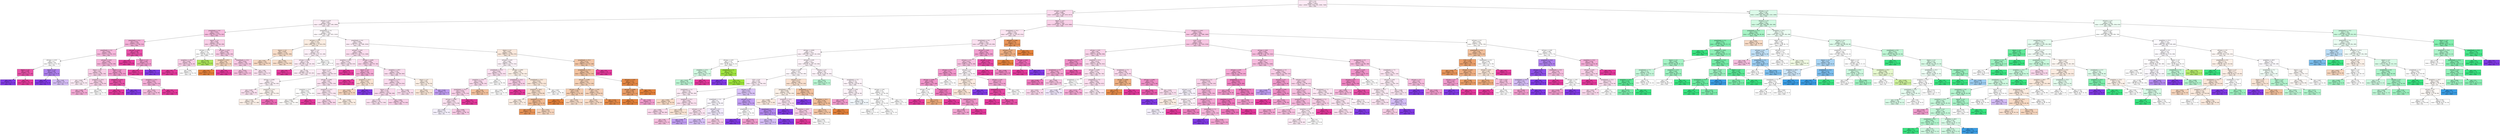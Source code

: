 digraph Tree {
node [shape=box, style="filled", color="black"] ;
0 [label="CCR <= 5.5\ngini = 0.773\nsamples = 24032\nvalue = [5628, 1140, 2736, 1332, 5636, 7560]\nclass = GDL", fillcolor="#fceaf5"] ;
1 [label="sdComm <= 0.065\ngini = 0.688\nsamples = 15842\nvalue = [4164, 312, 72, 504, 4316, 6474]\nclass = GDL", fillcolor="#fadaed"] ;
0 -> 1 [labeldistance=2.5, labelangle=45, headlabel="True"] ;
2 [label="sdComp <= 0.02\ngini = 0.692\nsamples = 8350\nvalue = [2640, 156, 0, 264, 2196, 3094]\nclass = GDL", fillcolor="#fdeff7"] ;
1 -> 2 ;
3 [label="graphDepth <= 9.0\ngini = 0.643\nsamples = 1124\nvalue = [240, 48, 0, 0, 274, 562]\nclass = GDL", fillcolor="#f6bcde"] ;
2 -> 3 ;
4 [label="graphDepth <= 6.5\ngini = 0.592\nsamples = 640\nvalue = [120, 0, 0, 0, 166, 354]\nclass = GDL", fillcolor="#f5b0d8"] ;
3 -> 4 ;
5 [label="graphDepth <= 3.5\ngini = 0.604\nsamples = 604\nvalue = [120, 0, 0, 0, 162, 322]\nclass = GDL", fillcolor="#f6b7dc"] ;
4 -> 5 ;
6 [label="sdComm <= 0.02\ngini = 0.5\nsamples = 48\nvalue = [0, 0, 0, 0, 24, 24]\nclass = DL", fillcolor="#ffffff"] ;
5 -> 6 ;
7 [label="nbproc <= 4.5\ngini = 0.198\nsamples = 18\nvalue = [0, 0, 0, 0, 2, 16]\nclass = GDL", fillcolor="#e852a9"] ;
6 -> 7 ;
8 [label="gini = 0.0\nsamples = 2\nvalue = [0, 0, 0, 0, 2, 0]\nclass = DL", fillcolor="#8139e5"] ;
7 -> 8 ;
9 [label="gini = 0.0\nsamples = 16\nvalue = [0, 0, 0, 0, 0, 16]\nclass = GDL", fillcolor="#e5399d"] ;
7 -> 9 ;
10 [label="nbproc <= 4.5\ngini = 0.391\nsamples = 30\nvalue = [0, 0, 0, 0, 22, 8]\nclass = DL", fillcolor="#af81ee"] ;
6 -> 10 ;
11 [label="gini = 0.0\nsamples = 10\nvalue = [0, 0, 0, 0, 10, 0]\nclass = DL", fillcolor="#8139e5"] ;
10 -> 11 ;
12 [label="gini = 0.48\nsamples = 20\nvalue = [0, 0, 0, 0, 12, 8]\nclass = DL", fillcolor="#d5bdf6"] ;
10 -> 12 ;
13 [label="sdComm <= 0.02\ngini = 0.605\nsamples = 556\nvalue = [120, 0, 0, 0, 138, 298]\nclass = GDL", fillcolor="#f5b3d9"] ;
5 -> 13 ;
14 [label="nbproc <= 4.5\ngini = 0.64\nsamples = 292\nvalue = [72, 0, 0, 0, 84, 136]\nclass = GDL", fillcolor="#f8cee6"] ;
13 -> 14 ;
15 [label="gini = 0.643\nsamples = 132\nvalue = [48, 0, 0, 0, 28, 56]\nclass = GDL", fillcolor="#fdecf6"] ;
14 -> 15 ;
16 [label="graphSize <= 22.5\ngini = 0.605\nsamples = 160\nvalue = [24, 0, 0, 0, 56, 80]\nclass = GDL", fillcolor="#f9d1e8"] ;
14 -> 16 ;
17 [label="gini = 0.463\nsamples = 88\nvalue = [0, 0, 0, 0, 32, 56]\nclass = GDL", fillcolor="#f4aad5"] ;
16 -> 17 ;
18 [label="gini = 0.667\nsamples = 72\nvalue = [24, 0, 0, 0, 24, 24]\nclass = eft", fillcolor="#ffffff"] ;
16 -> 18 ;
19 [label="nbproc <= 4.5\ngini = 0.549\nsamples = 264\nvalue = [48, 0, 0, 0, 54, 162]\nclass = GDL", fillcolor="#f299cd"] ;
13 -> 19 ;
20 [label="graphSize <= 22.5\ngini = 0.198\nsamples = 54\nvalue = [0, 0, 0, 0, 6, 48]\nclass = GDL", fillcolor="#e852a9"] ;
19 -> 20 ;
21 [label="gini = 0.0\nsamples = 48\nvalue = [0, 0, 0, 0, 0, 48]\nclass = GDL", fillcolor="#e5399d"] ;
20 -> 21 ;
22 [label="gini = 0.0\nsamples = 6\nvalue = [0, 0, 0, 0, 6, 0]\nclass = DL", fillcolor="#8139e5"] ;
20 -> 22 ;
23 [label="graphSize <= 22.5\ngini = 0.601\nsamples = 210\nvalue = [48, 0, 0, 0, 48, 114]\nclass = GDL", fillcolor="#f4aed7"] ;
19 -> 23 ;
24 [label="gini = 0.625\nsamples = 192\nvalue = [48, 0, 0, 0, 48, 96]\nclass = GDL", fillcolor="#f6bdde"] ;
23 -> 24 ;
25 [label="gini = 0.0\nsamples = 18\nvalue = [0, 0, 0, 0, 0, 18]\nclass = GDL", fillcolor="#e5399d"] ;
23 -> 25 ;
26 [label="sdComm <= 0.02\ngini = 0.198\nsamples = 36\nvalue = [0, 0, 0, 0, 4, 32]\nclass = GDL", fillcolor="#e852a9"] ;
4 -> 26 ;
27 [label="gini = 0.0\nsamples = 24\nvalue = [0, 0, 0, 0, 0, 24]\nclass = GDL", fillcolor="#e5399d"] ;
26 -> 27 ;
28 [label="nbproc <= 4.5\ngini = 0.444\nsamples = 12\nvalue = [0, 0, 0, 0, 4, 8]\nclass = GDL", fillcolor="#f29cce"] ;
26 -> 28 ;
29 [label="gini = 0.0\nsamples = 8\nvalue = [0, 0, 0, 0, 0, 8]\nclass = GDL", fillcolor="#e5399d"] ;
28 -> 29 ;
30 [label="gini = 0.0\nsamples = 4\nvalue = [0, 0, 0, 0, 4, 0]\nclass = DL", fillcolor="#8139e5"] ;
28 -> 30 ;
31 [label="nbproc <= 4.5\ngini = 0.694\nsamples = 484\nvalue = [120, 48, 0, 0, 108, 208]\nclass = GDL", fillcolor="#f9cfe7"] ;
3 -> 31 ;
32 [label="sdComm <= 0.02\ngini = 0.722\nsamples = 144\nvalue = [24, 48, 0, 0, 24, 48]\nclass = BIM*", fillcolor="#ffffff"] ;
31 -> 32 ;
33 [label="graphSize <= 40.0\ngini = 0.645\nsamples = 88\nvalue = [24, 0, 0, 0, 24, 40]\nclass = GDL", fillcolor="#f8cee6"] ;
32 -> 33 ;
34 [label="gini = 0.0\nsamples = 16\nvalue = [0, 0, 0, 0, 0, 16]\nclass = GDL", fillcolor="#e5399d"] ;
33 -> 34 ;
35 [label="gini = 0.667\nsamples = 72\nvalue = [24, 0, 0, 0, 24, 24]\nclass = eft", fillcolor="#ffffff"] ;
33 -> 35 ;
36 [label="gini = 0.245\nsamples = 56\nvalue = [0, 48, 0, 0, 0, 8]\nclass = BIM*", fillcolor="#ade95a"] ;
32 -> 36 ;
37 [label="sdComm <= 0.02\ngini = 0.638\nsamples = 340\nvalue = [96, 0, 0, 0, 84, 160]\nclass = GDL", fillcolor="#f8cbe5"] ;
31 -> 37 ;
38 [label="graphSize <= 65.0\ngini = 0.48\nsamples = 40\nvalue = [24, 0, 0, 0, 0, 16]\nclass = eft", fillcolor="#f6d5bd"] ;
37 -> 38 ;
39 [label="gini = 0.0\nsamples = 24\nvalue = [24, 0, 0, 0, 0, 0]\nclass = eft", fillcolor="#e58139"] ;
38 -> 39 ;
40 [label="gini = 0.0\nsamples = 16\nvalue = [0, 0, 0, 0, 0, 16]\nclass = GDL", fillcolor="#e5399d"] ;
38 -> 40 ;
41 [label="graphDepth <= 13.5\ngini = 0.634\nsamples = 300\nvalue = [72, 0, 0, 0, 84, 144]\nclass = GDL", fillcolor="#f8c8e4"] ;
37 -> 41 ;
42 [label="gini = 0.619\nsamples = 220\nvalue = [48, 0, 0, 0, 60, 112]\nclass = GDL", fillcolor="#f7bfdf"] ;
41 -> 42 ;
43 [label="gini = 0.66\nsamples = 80\nvalue = [24, 0, 0, 0, 24, 32]\nclass = GDL", fillcolor="#fbe3f1"] ;
41 -> 43 ;
44 [label="graphDepth <= 3.5\ngini = 0.695\nsamples = 7226\nvalue = [2400, 108, 0, 264, 1922, 2532]\nclass = GDL", fillcolor="#fefafc"] ;
2 -> 44 ;
45 [label="sdComm <= 0.02\ngini = 0.716\nsamples = 1740\nvalue = [660, 108, 0, 72, 424, 476]\nclass = eft", fillcolor="#fbede2"] ;
44 -> 45 ;
46 [label="nbproc <= 4.5\ngini = 0.639\nsamples = 1128\nvalue = [528, 0, 0, 0, 292, 308]\nclass = eft", fillcolor="#f8ddca"] ;
45 -> 46 ;
47 [label="gini = 0.63\nsamples = 196\nvalue = [96, 0, 0, 0, 48, 52]\nclass = eft", fillcolor="#f7d8c2"] ;
46 -> 47 ;
48 [label="gini = 0.641\nsamples = 932\nvalue = [432, 0, 0, 0, 244, 256]\nclass = eft", fillcolor="#f8decb"] ;
46 -> 48 ;
49 [label="nbproc <= 4.5\ngini = 0.787\nsamples = 612\nvalue = [132, 108, 0, 72, 132, 168]\nclass = GDL", fillcolor="#fdf0f8"] ;
45 -> 49 ;
50 [label="sdComp <= 0.065\ngini = 0.758\nsamples = 508\nvalue = [84, 108, 0, 24, 128, 164]\nclass = GDL", fillcolor="#fdecf6"] ;
49 -> 50 ;
51 [label="gini = 0.0\nsamples = 2\nvalue = [0, 0, 0, 0, 0, 2]\nclass = GDL", fillcolor="#e5399d"] ;
50 -> 51 ;
52 [label="gini = 0.758\nsamples = 506\nvalue = [84, 108, 0, 24, 128, 162]\nclass = GDL", fillcolor="#fdedf6"] ;
50 -> 52 ;
53 [label="gini = 0.571\nsamples = 104\nvalue = [48, 0, 0, 48, 4, 4]\nclass = eft", fillcolor="#ffffff"] ;
49 -> 53 ;
54 [label="graphDepth <= 9.0\ngini = 0.683\nsamples = 5486\nvalue = [1740, 0, 0, 192, 1498, 2056]\nclass = GDL", fillcolor="#fdeef7"] ;
44 -> 54 ;
55 [label="sdComm <= 0.02\ngini = 0.686\nsamples = 3984\nvalue = [1092, 0, 0, 192, 1114, 1586]\nclass = GDL", fillcolor="#fbdeef"] ;
54 -> 55 ;
56 [label="graphSize <= 40.0\ngini = 0.676\nsamples = 2138\nvalue = [636, 0, 0, 48, 636, 818]\nclass = GDL", fillcolor="#fce7f3"] ;
55 -> 56 ;
57 [label="nbproc <= 4.5\ngini = 0.677\nsamples = 2130\nvalue = [636, 0, 0, 48, 636, 810]\nclass = GDL", fillcolor="#fce8f4"] ;
56 -> 57 ;
58 [label="sdComp <= 0.065\ngini = 0.7\nsamples = 814\nvalue = [240, 0, 0, 48, 244, 282]\nclass = GDL", fillcolor="#fdf2f8"] ;
57 -> 58 ;
59 [label="gini = 0.497\nsamples = 148\nvalue = [0, 0, 0, 0, 68, 80]\nclass = GDL", fillcolor="#fbe1f0"] ;
58 -> 59 ;
60 [label="graphSize <= 22.5\ngini = 0.703\nsamples = 666\nvalue = [240, 0, 0, 48, 176, 202]\nclass = eft", fillcolor="#fdf5ef"] ;
58 -> 60 ;
61 [label="gini = 0.703\nsamples = 646\nvalue = [240, 0, 0, 48, 172, 186]\nclass = eft", fillcolor="#fcf0e8"] ;
60 -> 61 ;
62 [label="gini = 0.32\nsamples = 20\nvalue = [0, 0, 0, 0, 4, 16]\nclass = GDL", fillcolor="#ec6ab6"] ;
60 -> 62 ;
63 [label="sdComp <= 0.065\ngini = 0.66\nsamples = 1316\nvalue = [396, 0, 0, 0, 392, 528]\nclass = GDL", fillcolor="#fbe3f1"] ;
57 -> 63 ;
64 [label="graphSize <= 22.5\ngini = 0.653\nsamples = 504\nvalue = [192, 0, 0, 0, 120, 192]\nclass = eft", fillcolor="#ffffff"] ;
63 -> 64 ;
65 [label="gini = 0.654\nsamples = 496\nvalue = [192, 0, 0, 0, 120, 184]\nclass = eft", fillcolor="#fefcfa"] ;
64 -> 65 ;
66 [label="gini = 0.0\nsamples = 8\nvalue = [0, 0, 0, 0, 0, 8]\nclass = GDL", fillcolor="#e5399d"] ;
64 -> 66 ;
67 [label="graphSize <= 22.5\ngini = 0.653\nsamples = 812\nvalue = [204, 0, 0, 0, 272, 336]\nclass = GDL", fillcolor="#fce8f3"] ;
63 -> 67 ;
68 [label="gini = 0.621\nsamples = 544\nvalue = [96, 0, 0, 0, 188, 260]\nclass = GDL", fillcolor="#fad7eb"] ;
67 -> 68 ;
69 [label="gini = 0.659\nsamples = 268\nvalue = [108, 0, 0, 0, 84, 76]\nclass = eft", fillcolor="#fcefe5"] ;
67 -> 69 ;
70 [label="gini = 0.0\nsamples = 8\nvalue = [0, 0, 0, 0, 0, 8]\nclass = GDL", fillcolor="#e5399d"] ;
56 -> 70 ;
71 [label="sdComp <= 0.065\ngini = 0.693\nsamples = 1846\nvalue = [456, 0, 0, 144, 478, 768]\nclass = GDL", fillcolor="#f9d5ea"] ;
55 -> 71 ;
72 [label="nbproc <= 4.5\ngini = 0.576\nsamples = 188\nvalue = [48, 0, 0, 0, 32, 108]\nclass = GDL", fillcolor="#f4aad5"] ;
71 -> 72 ;
73 [label="gini = 0.0\nsamples = 84\nvalue = [0, 0, 0, 0, 0, 84]\nclass = GDL", fillcolor="#e5399d"] ;
72 -> 73 ;
74 [label="graphSize <= 32.5\ngini = 0.639\nsamples = 104\nvalue = [48, 0, 0, 0, 32, 24]\nclass = eft", fillcolor="#f9e3d3"] ;
72 -> 74 ;
75 [label="gini = 0.625\nsamples = 96\nvalue = [48, 0, 0, 0, 24, 24]\nclass = eft", fillcolor="#f6d5bd"] ;
74 -> 75 ;
76 [label="gini = 0.0\nsamples = 8\nvalue = [0, 0, 0, 0, 8, 0]\nclass = DL", fillcolor="#8139e5"] ;
74 -> 76 ;
77 [label="graphSize <= 40.0\ngini = 0.701\nsamples = 1658\nvalue = [408, 0, 0, 144, 446, 660]\nclass = GDL", fillcolor="#fadcee"] ;
71 -> 77 ;
78 [label="graphSize <= 22.5\ngini = 0.701\nsamples = 1568\nvalue = [372, 0, 0, 144, 418, 634]\nclass = GDL", fillcolor="#fadaed"] ;
77 -> 78 ;
79 [label="nbproc <= 4.5\ngini = 0.704\nsamples = 1502\nvalue = [372, 0, 0, 144, 388, 598]\nclass = GDL", fillcolor="#fadaed"] ;
78 -> 79 ;
80 [label="gini = 0.719\nsamples = 794\nvalue = [192, 0, 0, 96, 212, 294]\nclass = GDL", fillcolor="#fbe3f1"] ;
79 -> 80 ;
81 [label="gini = 0.685\nsamples = 708\nvalue = [180, 0, 0, 48, 176, 304]\nclass = GDL", fillcolor="#f9d0e8"] ;
79 -> 81 ;
82 [label="gini = 0.496\nsamples = 66\nvalue = [0, 0, 0, 0, 30, 36]\nclass = GDL", fillcolor="#fbdeef"] ;
78 -> 82 ;
83 [label="nbproc <= 4.5\ngini = 0.66\nsamples = 90\nvalue = [36, 0, 0, 0, 28, 26]\nclass = eft", fillcolor="#fcefe5"] ;
77 -> 83 ;
84 [label="gini = 0.653\nsamples = 84\nvalue = [36, 0, 0, 0, 24, 24]\nclass = eft", fillcolor="#fae6d7"] ;
83 -> 84 ;
85 [label="gini = 0.444\nsamples = 6\nvalue = [0, 0, 0, 0, 4, 2]\nclass = DL", fillcolor="#c09cf2"] ;
83 -> 85 ;
86 [label="nbproc <= 4.5\ngini = 0.651\nsamples = 1502\nvalue = [648, 0, 0, 0, 384, 470]\nclass = eft", fillcolor="#fbe9dd"] ;
54 -> 86 ;
87 [label="sdComm <= 0.02\ngini = 0.665\nsamples = 882\nvalue = [288, 0, 0, 0, 270, 324]\nclass = GDL", fillcolor="#fdf3f9"] ;
86 -> 87 ;
88 [label="graphDepth <= 25.5\ngini = 0.644\nsamples = 370\nvalue = [84, 0, 0, 0, 124, 162]\nclass = GDL", fillcolor="#fbe0f0"] ;
87 -> 88 ;
89 [label="graphSize <= 75.0\ngini = 0.655\nsamples = 298\nvalue = [84, 0, 0, 0, 88, 126]\nclass = GDL", fillcolor="#fadbed"] ;
88 -> 89 ;
90 [label="graphDepth <= 13.5\ngini = 0.628\nsamples = 238\nvalue = [48, 0, 0, 0, 76, 114]\nclass = GDL", fillcolor="#f9d1e8"] ;
89 -> 90 ;
91 [label="sdComp <= 0.065\ngini = 0.641\nsamples = 222\nvalue = [48, 0, 0, 0, 76, 98]\nclass = GDL", fillcolor="#fbe1f0"] ;
90 -> 91 ;
92 [label="gini = 0.665\nsamples = 76\nvalue = [24, 0, 0, 0, 28, 24]\nclass = DL", fillcolor="#f5f0fd"] ;
91 -> 92 ;
93 [label="gini = 0.608\nsamples = 146\nvalue = [24, 0, 0, 0, 48, 74]\nclass = GDL", fillcolor="#f8cae5"] ;
91 -> 93 ;
94 [label="gini = 0.0\nsamples = 16\nvalue = [0, 0, 0, 0, 0, 16]\nclass = GDL", fillcolor="#e5399d"] ;
90 -> 94 ;
95 [label="gini = 0.56\nsamples = 60\nvalue = [36, 0, 0, 0, 12, 12]\nclass = eft", fillcolor="#f2c09c"] ;
89 -> 95 ;
96 [label="gini = 0.5\nsamples = 72\nvalue = [0, 0, 0, 0, 36, 36]\nclass = DL", fillcolor="#ffffff"] ;
88 -> 96 ;
97 [label="sdComp <= 0.065\ngini = 0.66\nsamples = 512\nvalue = [204, 0, 0, 0, 146, 162]\nclass = eft", fillcolor="#fcf0e7"] ;
87 -> 97 ;
98 [label="graphDepth <= 25.5\ngini = 0.645\nsamples = 88\nvalue = [24, 0, 0, 0, 24, 40]\nclass = GDL", fillcolor="#f8cee6"] ;
97 -> 98 ;
99 [label="gini = 0.667\nsamples = 72\nvalue = [24, 0, 0, 0, 24, 24]\nclass = eft", fillcolor="#ffffff"] ;
98 -> 99 ;
100 [label="gini = 0.0\nsamples = 16\nvalue = [0, 0, 0, 0, 0, 16]\nclass = GDL", fillcolor="#e5399d"] ;
98 -> 100 ;
101 [label="graphDepth <= 25.5\ngini = 0.654\nsamples = 424\nvalue = [180, 0, 0, 0, 122, 122]\nclass = eft", fillcolor="#fae7d9"] ;
97 -> 101 ;
102 [label="graphSize <= 40.0\ngini = 0.644\nsamples = 316\nvalue = [144, 0, 0, 0, 86, 86]\nclass = eft", fillcolor="#f8dfcd"] ;
101 -> 102 ;
103 [label="gini = 0.66\nsamples = 240\nvalue = [96, 0, 0, 0, 72, 72]\nclass = eft", fillcolor="#fbede3"] ;
102 -> 103 ;
104 [label="graphSize <= 75.0\ngini = 0.533\nsamples = 76\nvalue = [48, 0, 0, 0, 14, 14]\nclass = eft", fillcolor="#f1ba92"] ;
102 -> 104 ;
105 [label="gini = 0.255\nsamples = 28\nvalue = [24, 0, 0, 0, 2, 2]\nclass = eft", fillcolor="#e99457"] ;
104 -> 105 ;
106 [label="gini = 0.625\nsamples = 48\nvalue = [24, 0, 0, 0, 12, 12]\nclass = eft", fillcolor="#f6d5bd"] ;
104 -> 106 ;
107 [label="gini = 0.667\nsamples = 108\nvalue = [36, 0, 0, 0, 36, 36]\nclass = eft", fillcolor="#ffffff"] ;
101 -> 107 ;
108 [label="graphDepth <= 25.5\ngini = 0.574\nsamples = 620\nvalue = [360, 0, 0, 0, 114, 146]\nclass = eft", fillcolor="#f3c6a6"] ;
86 -> 108 ;
109 [label="graphDepth <= 13.5\ngini = 0.563\nsamples = 604\nvalue = [360, 0, 0, 0, 114, 130]\nclass = eft", fillcolor="#f2c29f"] ;
108 -> 109 ;
110 [label="sdComp <= 0.065\ngini = 0.611\nsamples = 502\nvalue = [264, 0, 0, 0, 112, 126]\nclass = eft", fillcolor="#f5d1b6"] ;
109 -> 110 ;
111 [label="sdComm <= 0.02\ngini = 0.588\nsamples = 172\nvalue = [96, 0, 0, 0, 32, 44]\nclass = eft", fillcolor="#f4ccaf"] ;
110 -> 111 ;
112 [label="gini = 0.0\nsamples = 24\nvalue = [24, 0, 0, 0, 0, 0]\nclass = eft", fillcolor="#e58139"] ;
111 -> 112 ;
113 [label="gini = 0.628\nsamples = 148\nvalue = [72, 0, 0, 0, 32, 44]\nclass = eft", fillcolor="#f8ddca"] ;
111 -> 113 ;
114 [label="sdComm <= 0.02\ngini = 0.62\nsamples = 330\nvalue = [168, 0, 0, 0, 80, 82]\nclass = eft", fillcolor="#f6d3ba"] ;
110 -> 114 ;
115 [label="gini = 0.637\nsamples = 304\nvalue = [144, 0, 0, 0, 80, 80]\nclass = eft", fillcolor="#f8dbc6"] ;
114 -> 115 ;
116 [label="gini = 0.142\nsamples = 26\nvalue = [24, 0, 0, 0, 0, 2]\nclass = eft", fillcolor="#e78c49"] ;
114 -> 116 ;
117 [label="sdComm <= 0.02\ngini = 0.112\nsamples = 102\nvalue = [96, 0, 0, 0, 2, 4]\nclass = eft", fillcolor="#e78945"] ;
109 -> 117 ;
118 [label="sdComp <= 0.065\ngini = 0.338\nsamples = 30\nvalue = [24, 0, 0, 0, 2, 4]\nclass = eft", fillcolor="#eb9e67"] ;
117 -> 118 ;
119 [label="gini = 0.0\nsamples = 24\nvalue = [24, 0, 0, 0, 0, 0]\nclass = eft", fillcolor="#e58139"] ;
118 -> 119 ;
120 [label="gini = 0.444\nsamples = 6\nvalue = [0, 0, 0, 0, 2, 4]\nclass = GDL", fillcolor="#f29cce"] ;
118 -> 120 ;
121 [label="gini = 0.0\nsamples = 72\nvalue = [72, 0, 0, 0, 0, 0]\nclass = eft", fillcolor="#e58139"] ;
117 -> 121 ;
122 [label="gini = 0.0\nsamples = 16\nvalue = [0, 0, 0, 0, 0, 16]\nclass = GDL", fillcolor="#e5399d"] ;
108 -> 122 ;
123 [label="nbproc <= 4.5\ngini = 0.673\nsamples = 7492\nvalue = [1524, 156, 72, 240, 2120, 3380]\nclass = GDL", fillcolor="#f9d1e8"] ;
1 -> 123 ;
124 [label="graphDepth <= 25.5\ngini = 0.729\nsamples = 2508\nvalue = [672, 108, 72, 120, 622, 914]\nclass = GDL", fillcolor="#fce5f2"] ;
123 -> 124 ;
125 [label="graphDepth <= 9.0\ngini = 0.729\nsamples = 2438\nvalue = [612, 108, 72, 120, 620, 906]\nclass = GDL", fillcolor="#fbe0f0"] ;
124 -> 125 ;
126 [label="sdComp <= 0.065\ngini = 0.75\nsamples = 1972\nvalue = [504, 108, 72, 120, 542, 626]\nclass = GDL", fillcolor="#fdf3f9"] ;
125 -> 126 ;
127 [label="sdComp <= 0.02\ngini = 0.731\nsamples = 152\nvalue = [0, 48, 48, 0, 24, 32]\nclass = BIM*", fillcolor="#ffffff"] ;
126 -> 127 ;
128 [label="graphSize <= 22.5\ngini = 0.634\nsamples = 102\nvalue = [0, 0, 48, 0, 22, 32]\nclass = OLB", fillcolor="#d2f9e2"] ;
127 -> 128 ;
129 [label="gini = 0.619\nsamples = 94\nvalue = [0, 0, 48, 0, 22, 24]\nclass = OLB", fillcolor="#bbf6d4"] ;
128 -> 129 ;
130 [label="gini = 0.0\nsamples = 8\nvalue = [0, 0, 0, 0, 0, 8]\nclass = GDL", fillcolor="#e5399d"] ;
128 -> 130 ;
131 [label="graphDepth <= 3.5\ngini = 0.077\nsamples = 50\nvalue = [0, 48, 0, 0, 2, 0]\nclass = BIM*", fillcolor="#a1e641"] ;
127 -> 131 ;
132 [label="gini = 0.0\nsamples = 2\nvalue = [0, 0, 0, 0, 2, 0]\nclass = DL", fillcolor="#8139e5"] ;
131 -> 132 ;
133 [label="gini = 0.0\nsamples = 48\nvalue = [0, 48, 0, 0, 0, 0]\nclass = BIM*", fillcolor="#9de539"] ;
131 -> 133 ;
134 [label="sdComm <= 0.65\ngini = 0.73\nsamples = 1820\nvalue = [504, 60, 24, 120, 518, 594]\nclass = GDL", fillcolor="#fdf3f9"] ;
126 -> 134 ;
135 [label="sdComp <= 0.65\ngini = 0.705\nsamples = 1470\nvalue = [456, 24, 0, 72, 428, 490]\nclass = GDL", fillcolor="#fef8fc"] ;
134 -> 135 ;
136 [label="CCR <= 0.55\ngini = 0.701\nsamples = 982\nvalue = [240, 0, 0, 72, 308, 362]\nclass = GDL", fillcolor="#fdeff7"] ;
135 -> 136 ;
137 [label="graphDepth <= 3.5\ngini = 0.703\nsamples = 804\nvalue = [240, 0, 0, 60, 208, 296]\nclass = GDL", fillcolor="#fcebf5"] ;
136 -> 137 ;
138 [label="gini = 0.691\nsamples = 108\nvalue = [48, 0, 0, 12, 24, 24]\nclass = eft", fillcolor="#f8dbc6"] ;
137 -> 138 ;
139 [label="graphSize <= 22.5\ngini = 0.697\nsamples = 696\nvalue = [192, 0, 0, 48, 184, 272]\nclass = GDL", fillcolor="#fbe0ef"] ;
137 -> 139 ;
140 [label="gini = 0.695\nsamples = 644\nvalue = [168, 0, 0, 48, 168, 260]\nclass = GDL", fillcolor="#fad9ec"] ;
139 -> 140 ;
141 [label="gini = 0.639\nsamples = 52\nvalue = [24, 0, 0, 0, 16, 12]\nclass = eft", fillcolor="#f9e3d3"] ;
139 -> 141 ;
142 [label="sdComp <= 0.2\ngini = 0.542\nsamples = 178\nvalue = [0, 0, 0, 12, 100, 66]\nclass = DL", fillcolor="#d9c3f7"] ;
136 -> 142 ;
143 [label="graphDepth <= 3.5\ngini = 0.5\nsamples = 94\nvalue = [0, 0, 0, 0, 48, 46]\nclass = DL", fillcolor="#faf7fe"] ;
142 -> 143 ;
144 [label="sdComm <= 0.2\ngini = 0.497\nsamples = 26\nvalue = [0, 0, 0, 0, 12, 14]\nclass = GDL", fillcolor="#fbe3f1"] ;
143 -> 144 ;
145 [label="gini = 0.48\nsamples = 20\nvalue = [0, 0, 0, 0, 8, 12]\nclass = GDL", fillcolor="#f6bdde"] ;
144 -> 145 ;
146 [label="gini = 0.444\nsamples = 6\nvalue = [0, 0, 0, 0, 4, 2]\nclass = DL", fillcolor="#c09cf2"] ;
144 -> 146 ;
147 [label="sdComm <= 0.2\ngini = 0.498\nsamples = 68\nvalue = [0, 0, 0, 0, 36, 32]\nclass = DL", fillcolor="#f1e9fc"] ;
143 -> 147 ;
148 [label="gini = 0.48\nsamples = 40\nvalue = [0, 0, 0, 0, 24, 16]\nclass = DL", fillcolor="#d5bdf6"] ;
147 -> 148 ;
149 [label="gini = 0.49\nsamples = 28\nvalue = [0, 0, 0, 0, 12, 16]\nclass = GDL", fillcolor="#f8cee6"] ;
147 -> 149 ;
150 [label="sdComm <= 0.2\ngini = 0.54\nsamples = 84\nvalue = [0, 0, 0, 12, 52, 20]\nclass = DL", fillcolor="#c09cf2"] ;
142 -> 150 ;
151 [label="graphDepth <= 3.5\ngini = 0.5\nsamples = 32\nvalue = [0, 0, 0, 0, 16, 16]\nclass = DL", fillcolor="#ffffff"] ;
150 -> 151 ;
152 [label="gini = 0.0\nsamples = 8\nvalue = [0, 0, 0, 0, 8, 0]\nclass = DL", fillcolor="#8139e5"] ;
151 -> 152 ;
153 [label="gini = 0.444\nsamples = 24\nvalue = [0, 0, 0, 0, 8, 16]\nclass = GDL", fillcolor="#f29cce"] ;
151 -> 153 ;
154 [label="graphDepth <= 3.5\ngini = 0.462\nsamples = 52\nvalue = [0, 0, 0, 12, 36, 4]\nclass = DL", fillcolor="#b388ef"] ;
150 -> 154 ;
155 [label="gini = 0.568\nsamples = 36\nvalue = [0, 0, 0, 12, 20, 4]\nclass = DL", fillcolor="#d5bdf6"] ;
154 -> 155 ;
156 [label="gini = 0.0\nsamples = 16\nvalue = [0, 0, 0, 0, 16, 0]\nclass = DL", fillcolor="#8139e5"] ;
154 -> 156 ;
157 [label="sdComm <= 0.2\ngini = 0.672\nsamples = 488\nvalue = [216, 24, 0, 0, 120, 128]\nclass = eft", fillcolor="#f9e0cf"] ;
135 -> 157 ;
158 [label="graphDepth <= 3.5\ngini = 0.698\nsamples = 348\nvalue = [132, 24, 0, 0, 88, 104]\nclass = eft", fillcolor="#fcf1e8"] ;
157 -> 158 ;
159 [label="gini = 0.698\nsamples = 300\nvalue = [120, 24, 0, 0, 72, 84]\nclass = eft", fillcolor="#fbeade"] ;
158 -> 159 ;
160 [label="graphSize <= 22.5\ngini = 0.653\nsamples = 48\nvalue = [12, 0, 0, 0, 16, 20]\nclass = GDL", fillcolor="#fce6f3"] ;
158 -> 160 ;
161 [label="gini = 0.0\nsamples = 4\nvalue = [0, 0, 0, 0, 4, 0]\nclass = DL", fillcolor="#8139e5"] ;
160 -> 161 ;
162 [label="graphSize <= 40.0\ngini = 0.645\nsamples = 44\nvalue = [12, 0, 0, 0, 12, 20]\nclass = GDL", fillcolor="#f8cee6"] ;
160 -> 162 ;
163 [label="gini = 0.0\nsamples = 8\nvalue = [0, 0, 0, 0, 0, 8]\nclass = GDL", fillcolor="#e5399d"] ;
162 -> 163 ;
164 [label="gini = 0.667\nsamples = 36\nvalue = [12, 0, 0, 0, 12, 12]\nclass = eft", fillcolor="#ffffff"] ;
162 -> 164 ;
165 [label="graphDepth <= 3.5\ngini = 0.558\nsamples = 140\nvalue = [84, 0, 0, 0, 32, 24]\nclass = eft", fillcolor="#f2c2a0"] ;
157 -> 165 ;
166 [label="gini = 0.0\nsamples = 4\nvalue = [0, 0, 0, 0, 4, 0]\nclass = DL", fillcolor="#8139e5"] ;
165 -> 166 ;
167 [label="graphSize <= 22.5\ngini = 0.545\nsamples = 136\nvalue = [84, 0, 0, 0, 28, 24]\nclass = eft", fillcolor="#f2be98"] ;
165 -> 167 ;
168 [label="gini = 0.574\nsamples = 124\nvalue = [72, 0, 0, 0, 28, 24]\nclass = eft", fillcolor="#f3c5a4"] ;
167 -> 168 ;
169 [label="gini = 0.0\nsamples = 12\nvalue = [12, 0, 0, 0, 0, 0]\nclass = eft", fillcolor="#e58139"] ;
167 -> 169 ;
170 [label="sdComp <= 0.2\ngini = 0.793\nsamples = 350\nvalue = [48, 36, 24, 48, 90, 104]\nclass = GDL", fillcolor="#fef4fa"] ;
134 -> 170 ;
171 [label="gini = 0.612\nsamples = 46\nvalue = [0, 0, 24, 0, 10, 12]\nclass = OLB", fillcolor="#b9f6d3"] ;
170 -> 171 ;
172 [label="graphDepth <= 3.5\ngini = 0.775\nsamples = 304\nvalue = [48, 36, 0, 48, 80, 92]\nclass = GDL", fillcolor="#fef4fa"] ;
170 -> 172 ;
173 [label="sdComp <= 0.65\ngini = 0.761\nsamples = 184\nvalue = [24, 12, 0, 48, 44, 56]\nclass = GDL", fillcolor="#fdf3f9"] ;
172 -> 173 ;
174 [label="gini = 0.444\nsamples = 24\nvalue = [0, 0, 0, 0, 8, 16]\nclass = GDL", fillcolor="#f29cce"] ;
173 -> 174 ;
175 [label="gini = 0.769\nsamples = 160\nvalue = [24, 12, 0, 48, 36, 40]\nclass = MET", fillcolor="#f2f8fd"] ;
173 -> 175 ;
176 [label="sdComp <= 0.65\ngini = 0.74\nsamples = 120\nvalue = [24, 24, 0, 0, 36, 36]\nclass = DL", fillcolor="#ffffff"] ;
172 -> 176 ;
177 [label="graphSize <= 22.5\ngini = 0.75\nsamples = 96\nvalue = [24, 24, 0, 0, 24, 24]\nclass = eft", fillcolor="#ffffff"] ;
176 -> 177 ;
178 [label="gini = 0.722\nsamples = 72\nvalue = [24, 24, 0, 0, 12, 12]\nclass = eft", fillcolor="#ffffff"] ;
177 -> 178 ;
179 [label="gini = 0.5\nsamples = 24\nvalue = [0, 0, 0, 0, 12, 12]\nclass = DL", fillcolor="#ffffff"] ;
177 -> 179 ;
180 [label="gini = 0.5\nsamples = 24\nvalue = [0, 0, 0, 0, 12, 12]\nclass = DL", fillcolor="#ffffff"] ;
176 -> 180 ;
181 [label="sdComm <= 0.65\ngini = 0.557\nsamples = 466\nvalue = [108, 0, 0, 0, 78, 280]\nclass = GDL", fillcolor="#f3a0d0"] ;
125 -> 181 ;
182 [label="sdComm <= 0.2\ngini = 0.612\nsamples = 366\nvalue = [108, 0, 0, 0, 70, 188]\nclass = GDL", fillcolor="#f7c2e1"] ;
181 -> 182 ;
183 [label="sdComp <= 0.65\ngini = 0.51\nsamples = 192\nvalue = [48, 0, 0, 0, 20, 124]\nclass = GDL", fillcolor="#f196cb"] ;
182 -> 183 ;
184 [label="sdComp <= 0.065\ngini = 0.454\nsamples = 160\nvalue = [48, 0, 0, 0, 4, 108]\nclass = GDL", fillcolor="#f195ca"] ;
183 -> 184 ;
185 [label="sdComp <= 0.02\ngini = 0.5\nsamples = 48\nvalue = [24, 0, 0, 0, 0, 24]\nclass = eft", fillcolor="#ffffff"] ;
184 -> 185 ;
186 [label="gini = 0.0\nsamples = 16\nvalue = [0, 0, 0, 0, 0, 16]\nclass = GDL", fillcolor="#e5399d"] ;
185 -> 186 ;
187 [label="gini = 0.375\nsamples = 32\nvalue = [24, 0, 0, 0, 0, 8]\nclass = eft", fillcolor="#eeab7b"] ;
185 -> 187 ;
188 [label="sdComp <= 0.2\ngini = 0.39\nsamples = 112\nvalue = [24, 0, 0, 0, 4, 84]\nclass = GDL", fillcolor="#ed78bc"] ;
184 -> 188 ;
189 [label="gini = 0.0\nsamples = 28\nvalue = [0, 0, 0, 0, 0, 28]\nclass = GDL", fillcolor="#e5399d"] ;
188 -> 189 ;
190 [label="graphDepth <= 13.5\ngini = 0.472\nsamples = 84\nvalue = [24, 0, 0, 0, 4, 56]\nclass = GDL", fillcolor="#f195cb"] ;
188 -> 190 ;
191 [label="gini = 0.499\nsamples = 76\nvalue = [24, 0, 0, 0, 4, 48]\nclass = GDL", fillcolor="#f3a4d2"] ;
190 -> 191 ;
192 [label="gini = 0.0\nsamples = 8\nvalue = [0, 0, 0, 0, 0, 8]\nclass = GDL", fillcolor="#e5399d"] ;
190 -> 192 ;
193 [label="gini = 0.5\nsamples = 32\nvalue = [0, 0, 0, 0, 16, 16]\nclass = DL", fillcolor="#ffffff"] ;
183 -> 193 ;
194 [label="sdComp <= 0.2\ngini = 0.663\nsamples = 174\nvalue = [60, 0, 0, 0, 50, 64]\nclass = GDL", fillcolor="#fef8fc"] ;
182 -> 194 ;
195 [label="graphSize <= 40.0\ngini = 0.651\nsamples = 112\nvalue = [48, 0, 0, 0, 36, 28]\nclass = eft", fillcolor="#fbebe0"] ;
194 -> 195 ;
196 [label="gini = 0.647\nsamples = 108\nvalue = [48, 0, 0, 0, 32, 28]\nclass = eft", fillcolor="#fae4d5"] ;
195 -> 196 ;
197 [label="gini = 0.0\nsamples = 4\nvalue = [0, 0, 0, 0, 4, 0]\nclass = DL", fillcolor="#8139e5"] ;
195 -> 197 ;
198 [label="sdComp <= 0.65\ngini = 0.574\nsamples = 62\nvalue = [12, 0, 0, 0, 14, 36]\nclass = GDL", fillcolor="#f3a4d2"] ;
194 -> 198 ;
199 [label="graphDepth <= 13.5\ngini = 0.142\nsamples = 26\nvalue = [0, 0, 0, 0, 2, 24]\nclass = GDL", fillcolor="#e749a5"] ;
198 -> 199 ;
200 [label="gini = 0.0\nsamples = 8\nvalue = [0, 0, 0, 0, 0, 8]\nclass = GDL", fillcolor="#e5399d"] ;
199 -> 200 ;
201 [label="gini = 0.198\nsamples = 18\nvalue = [0, 0, 0, 0, 2, 16]\nclass = GDL", fillcolor="#e852a9"] ;
199 -> 201 ;
202 [label="gini = 0.667\nsamples = 36\nvalue = [12, 0, 0, 0, 12, 12]\nclass = eft", fillcolor="#ffffff"] ;
198 -> 202 ;
203 [label="sdComp <= 0.55\ngini = 0.147\nsamples = 100\nvalue = [0, 0, 0, 0, 8, 92]\nclass = GDL", fillcolor="#e74aa6"] ;
181 -> 203 ;
204 [label="gini = 0.0\nsamples = 72\nvalue = [0, 0, 0, 0, 0, 72]\nclass = GDL", fillcolor="#e5399d"] ;
203 -> 204 ;
205 [label="gini = 0.408\nsamples = 28\nvalue = [0, 0, 0, 0, 8, 20]\nclass = GDL", fillcolor="#ef88c4"] ;
203 -> 205 ;
206 [label="sdComm <= 0.65\ngini = 0.251\nsamples = 70\nvalue = [60, 0, 0, 0, 2, 8]\nclass = eft", fillcolor="#e99559"] ;
124 -> 206 ;
207 [label="sdComm <= 0.2\ngini = 0.443\nsamples = 34\nvalue = [24, 0, 0, 0, 2, 8]\nclass = eft", fillcolor="#efb185"] ;
206 -> 207 ;
208 [label="gini = 0.0\nsamples = 24\nvalue = [24, 0, 0, 0, 0, 0]\nclass = eft", fillcolor="#e58139"] ;
207 -> 208 ;
209 [label="sdComp <= 0.65\ngini = 0.32\nsamples = 10\nvalue = [0, 0, 0, 0, 2, 8]\nclass = GDL", fillcolor="#ec6ab6"] ;
207 -> 209 ;
210 [label="gini = 0.0\nsamples = 8\nvalue = [0, 0, 0, 0, 0, 8]\nclass = GDL", fillcolor="#e5399d"] ;
209 -> 210 ;
211 [label="gini = 0.0\nsamples = 2\nvalue = [0, 0, 0, 0, 2, 0]\nclass = DL", fillcolor="#8139e5"] ;
209 -> 211 ;
212 [label="gini = 0.0\nsamples = 36\nvalue = [36, 0, 0, 0, 0, 0]\nclass = eft", fillcolor="#e58139"] ;
206 -> 212 ;
213 [label="graphSize <= 40.0\ngini = 0.635\nsamples = 4984\nvalue = [852, 48, 0, 120, 1498, 2466]\nclass = GDL", fillcolor="#f8c8e4"] ;
123 -> 213 ;
214 [label="CCR <= 0.55\ngini = 0.628\nsamples = 4644\nvalue = [720, 48, 0, 120, 1418, 2338]\nclass = GDL", fillcolor="#f8c7e3"] ;
213 -> 214 ;
215 [label="sdComp <= 0.02\ngini = 0.66\nsamples = 2184\nvalue = [432, 0, 0, 96, 660, 996]\nclass = GDL", fillcolor="#f9d3e9"] ;
214 -> 215 ;
216 [label="graphSize <= 22.5\ngini = 0.425\nsamples = 222\nvalue = [0, 0, 0, 0, 68, 154]\nclass = GDL", fillcolor="#f090c8"] ;
215 -> 216 ;
217 [label="graphDepth <= 3.5\ngini = 0.462\nsamples = 166\nvalue = [0, 0, 0, 0, 60, 106]\nclass = GDL", fillcolor="#f4a9d4"] ;
216 -> 217 ;
218 [label="gini = 0.365\nsamples = 50\nvalue = [0, 0, 0, 0, 12, 38]\nclass = GDL", fillcolor="#ed78bc"] ;
217 -> 218 ;
219 [label="gini = 0.485\nsamples = 116\nvalue = [0, 0, 0, 0, 48, 68]\nclass = GDL", fillcolor="#f7c5e2"] ;
217 -> 219 ;
220 [label="gini = 0.245\nsamples = 56\nvalue = [0, 0, 0, 0, 8, 48]\nclass = GDL", fillcolor="#e95aad"] ;
216 -> 220 ;
221 [label="graphSize <= 22.5\ngini = 0.674\nsamples = 1962\nvalue = [432, 0, 0, 96, 592, 842]\nclass = GDL", fillcolor="#fadbed"] ;
215 -> 221 ;
222 [label="sdComp <= 0.065\ngini = 0.675\nsamples = 1768\nvalue = [360, 0, 0, 96, 566, 746]\nclass = GDL", fillcolor="#fbe1f0"] ;
221 -> 222 ;
223 [label="graphDepth <= 3.5\ngini = 0.577\nsamples = 272\nvalue = [24, 0, 0, 0, 124, 124]\nclass = DL", fillcolor="#ffffff"] ;
222 -> 223 ;
224 [label="gini = 0.653\nsamples = 84\nvalue = [24, 0, 0, 0, 24, 36]\nclass = GDL", fillcolor="#fad7eb"] ;
223 -> 224 ;
225 [label="gini = 0.498\nsamples = 188\nvalue = [0, 0, 0, 0, 100, 88]\nclass = DL", fillcolor="#f0e7fc"] ;
223 -> 225 ;
226 [label="graphDepth <= 3.5\ngini = 0.685\nsamples = 1496\nvalue = [336, 0, 0, 96, 442, 622]\nclass = GDL", fillcolor="#fbddee"] ;
222 -> 226 ;
227 [label="gini = 0.572\nsamples = 290\nvalue = [48, 0, 0, 0, 74, 168]\nclass = GDL", fillcolor="#f4a9d4"] ;
226 -> 227 ;
228 [label="gini = 0.702\nsamples = 1206\nvalue = [288, 0, 0, 96, 368, 454]\nclass = GDL", fillcolor="#fcebf5"] ;
226 -> 228 ;
229 [label="graphDepth <= 7.5\ngini = 0.599\nsamples = 194\nvalue = [72, 0, 0, 0, 26, 96]\nclass = GDL", fillcolor="#fad8ec"] ;
221 -> 229 ;
230 [label="sdComp <= 0.065\ngini = 0.443\nsamples = 68\nvalue = [48, 0, 0, 0, 4, 16]\nclass = eft", fillcolor="#efb185"] ;
229 -> 230 ;
231 [label="gini = 0.142\nsamples = 52\nvalue = [48, 0, 0, 0, 4, 0]\nclass = eft", fillcolor="#e78c49"] ;
230 -> 231 ;
232 [label="gini = 0.0\nsamples = 16\nvalue = [0, 0, 0, 0, 0, 16]\nclass = GDL", fillcolor="#e5399d"] ;
230 -> 232 ;
233 [label="sdComp <= 0.065\ngini = 0.53\nsamples = 126\nvalue = [24, 0, 0, 0, 22, 80]\nclass = GDL", fillcolor="#f192c9"] ;
229 -> 233 ;
234 [label="gini = 0.245\nsamples = 56\nvalue = [0, 0, 0, 0, 8, 48]\nclass = GDL", fillcolor="#e95aad"] ;
233 -> 234 ;
235 [label="gini = 0.633\nsamples = 70\nvalue = [24, 0, 0, 0, 14, 32]\nclass = GDL", fillcolor="#faddee"] ;
233 -> 235 ;
236 [label="sdComp <= 0.65\ngini = 0.593\nsamples = 2460\nvalue = [288, 48, 0, 24, 758, 1342]\nclass = GDL", fillcolor="#f6bbdd"] ;
214 -> 236 ;
237 [label="sdComp <= 0.2\ngini = 0.6\nsamples = 1936\nvalue = [264, 48, 0, 0, 578, 1046]\nclass = GDL", fillcolor="#f6bbdd"] ;
236 -> 237 ;
238 [label="sdComm <= 0.65\ngini = 0.57\nsamples = 896\nvalue = [108, 24, 0, 0, 238, 526]\nclass = GDL", fillcolor="#f4a8d4"] ;
237 -> 238 ;
239 [label="graphDepth <= 3.5\ngini = 0.638\nsamples = 474\nvalue = [108, 0, 0, 0, 146, 220]\nclass = GDL", fillcolor="#f9d2e9"] ;
238 -> 239 ;
240 [label="sdComm <= 0.2\ngini = 0.658\nsamples = 138\nvalue = [48, 0, 0, 0, 54, 36]\nclass = DL", fillcolor="#f7f2fd"] ;
239 -> 240 ;
241 [label="gini = 0.0\nsamples = 24\nvalue = [0, 0, 0, 0, 24, 0]\nclass = DL", fillcolor="#8139e5"] ;
240 -> 241 ;
242 [label="gini = 0.654\nsamples = 114\nvalue = [48, 0, 0, 0, 30, 36]\nclass = eft", fillcolor="#fbece1"] ;
240 -> 242 ;
243 [label="sdComm <= 0.2\ngini = 0.593\nsamples = 336\nvalue = [60, 0, 0, 0, 92, 184]\nclass = GDL", fillcolor="#f5b4da"] ;
239 -> 243 ;
244 [label="graphSize <= 22.5\ngini = 0.662\nsamples = 84\nvalue = [24, 0, 0, 0, 28, 32]\nclass = GDL", fillcolor="#fdf1f8"] ;
243 -> 244 ;
245 [label="gini = 0.665\nsamples = 76\nvalue = [24, 0, 0, 0, 28, 24]\nclass = DL", fillcolor="#f5f0fd"] ;
244 -> 245 ;
246 [label="gini = 0.0\nsamples = 8\nvalue = [0, 0, 0, 0, 0, 8]\nclass = GDL", fillcolor="#e5399d"] ;
244 -> 246 ;
247 [label="graphSize <= 22.5\ngini = 0.551\nsamples = 252\nvalue = [36, 0, 0, 0, 64, 152]\nclass = GDL", fillcolor="#f3a2d1"] ;
243 -> 247 ;
248 [label="gini = 0.457\nsamples = 68\nvalue = [12, 0, 0, 0, 8, 48]\nclass = GDL", fillcolor="#ee80c0"] ;
247 -> 248 ;
249 [label="graphDepth <= 7.5\ngini = 0.571\nsamples = 184\nvalue = [24, 0, 0, 0, 56, 104]\nclass = GDL", fillcolor="#f5b5da"] ;
247 -> 249 ;
250 [label="gini = 0.0\nsamples = 12\nvalue = [0, 0, 0, 0, 12, 0]\nclass = DL", fillcolor="#8139e5"] ;
249 -> 250 ;
251 [label="gini = 0.549\nsamples = 172\nvalue = [24, 0, 0, 0, 44, 104]\nclass = GDL", fillcolor="#f3a2d1"] ;
249 -> 251 ;
252 [label="graphDepth <= 3.5\ngini = 0.423\nsamples = 422\nvalue = [0, 24, 0, 0, 92, 306]\nclass = GDL", fillcolor="#ee7fbf"] ;
238 -> 252 ;
253 [label="gini = 0.439\nsamples = 86\nvalue = [0, 0, 0, 0, 28, 58]\nclass = GDL", fillcolor="#f299cc"] ;
252 -> 253 ;
254 [label="graphDepth <= 7.5\ngini = 0.414\nsamples = 336\nvalue = [0, 24, 0, 0, 64, 248]\nclass = GDL", fillcolor="#ed79bd"] ;
252 -> 254 ;
255 [label="graphSize <= 22.5\ngini = 0.395\nsamples = 264\nvalue = [0, 24, 0, 0, 40, 200]\nclass = GDL", fillcolor="#ec72b9"] ;
254 -> 255 ;
256 [label="gini = 0.404\nsamples = 256\nvalue = [0, 24, 0, 0, 40, 192]\nclass = GDL", fillcolor="#ed74ba"] ;
255 -> 256 ;
257 [label="gini = 0.0\nsamples = 8\nvalue = [0, 0, 0, 0, 0, 8]\nclass = GDL", fillcolor="#e5399d"] ;
255 -> 257 ;
258 [label="gini = 0.444\nsamples = 72\nvalue = [0, 0, 0, 0, 24, 48]\nclass = GDL", fillcolor="#f29cce"] ;
254 -> 258 ;
259 [label="graphDepth <= 3.5\ngini = 0.62\nsamples = 1040\nvalue = [156, 24, 0, 0, 340, 520]\nclass = GDL", fillcolor="#f8cce6"] ;
237 -> 259 ;
260 [label="sdComm <= 0.2\ngini = 0.444\nsamples = 132\nvalue = [0, 0, 0, 0, 44, 88]\nclass = GDL", fillcolor="#f29cce"] ;
259 -> 260 ;
261 [label="gini = 0.444\nsamples = 12\nvalue = [0, 0, 0, 0, 8, 4]\nclass = DL", fillcolor="#c09cf2"] ;
260 -> 261 ;
262 [label="sdComm <= 0.65\ngini = 0.42\nsamples = 120\nvalue = [0, 0, 0, 0, 36, 84]\nclass = GDL", fillcolor="#f08ec7"] ;
260 -> 262 ;
263 [label="gini = 0.0\nsamples = 16\nvalue = [0, 0, 0, 0, 0, 16]\nclass = GDL", fillcolor="#e5399d"] ;
262 -> 263 ;
264 [label="gini = 0.453\nsamples = 104\nvalue = [0, 0, 0, 0, 36, 68]\nclass = GDL", fillcolor="#f3a2d1"] ;
262 -> 264 ;
265 [label="sdComm <= 0.65\ngini = 0.637\nsamples = 908\nvalue = [156, 24, 0, 0, 296, 432]\nclass = GDL", fillcolor="#f9d3e9"] ;
259 -> 265 ;
266 [label="sdComm <= 0.2\ngini = 0.567\nsamples = 440\nvalue = [48, 0, 0, 0, 148, 244]\nclass = GDL", fillcolor="#f6bedf"] ;
265 -> 266 ;
267 [label="graphSize <= 22.5\ngini = 0.542\nsamples = 296\nvalue = [24, 0, 0, 0, 100, 172]\nclass = GDL", fillcolor="#f5b6db"] ;
266 -> 267 ;
268 [label="gini = 0.454\nsamples = 92\nvalue = [0, 0, 0, 0, 32, 60]\nclass = GDL", fillcolor="#f3a3d1"] ;
267 -> 268 ;
269 [label="gini = 0.574\nsamples = 204\nvalue = [24, 0, 0, 0, 68, 112]\nclass = GDL", fillcolor="#f7bfdf"] ;
267 -> 269 ;
270 [label="graphDepth <= 7.5\ngini = 0.611\nsamples = 144\nvalue = [24, 0, 0, 0, 48, 72]\nclass = GDL", fillcolor="#f8cee6"] ;
266 -> 270 ;
271 [label="graphSize <= 22.5\ngini = 0.633\nsamples = 128\nvalue = [24, 0, 0, 0, 48, 56]\nclass = GDL", fillcolor="#fcebf5"] ;
270 -> 271 ;
272 [label="gini = 0.643\nsamples = 112\nvalue = [24, 0, 0, 0, 40, 48]\nclass = GDL", fillcolor="#fce9f4"] ;
271 -> 272 ;
273 [label="gini = 0.5\nsamples = 16\nvalue = [0, 0, 0, 0, 8, 8]\nclass = DL", fillcolor="#ffffff"] ;
271 -> 273 ;
274 [label="gini = 0.0\nsamples = 16\nvalue = [0, 0, 0, 0, 0, 16]\nclass = GDL", fillcolor="#e5399d"] ;
270 -> 274 ;
275 [label="graphDepth <= 7.5\ngini = 0.683\nsamples = 468\nvalue = [108, 24, 0, 0, 148, 188]\nclass = GDL", fillcolor="#fce6f3"] ;
265 -> 275 ;
276 [label="graphSize <= 22.5\ngini = 0.653\nsamples = 384\nvalue = [96, 0, 0, 0, 128, 160]\nclass = GDL", fillcolor="#fce6f3"] ;
275 -> 276 ;
277 [label="gini = 0.652\nsamples = 376\nvalue = [96, 0, 0, 0, 120, 160]\nclass = GDL", fillcolor="#fbe0f0"] ;
276 -> 277 ;
278 [label="gini = 0.0\nsamples = 8\nvalue = [0, 0, 0, 0, 8, 0]\nclass = DL", fillcolor="#8139e5"] ;
276 -> 278 ;
279 [label="gini = 0.73\nsamples = 84\nvalue = [12, 24, 0, 0, 20, 28]\nclass = GDL", fillcolor="#fdf2f8"] ;
275 -> 279 ;
280 [label="graphDepth <= 3.5\ngini = 0.559\nsamples = 524\nvalue = [24, 0, 0, 24, 180, 296]\nclass = GDL", fillcolor="#f6bcde"] ;
236 -> 280 ;
281 [label="sdComm <= 0.65\ngini = 0.506\nsamples = 234\nvalue = [0, 0, 0, 24, 58, 152]\nclass = GDL", fillcolor="#f195cb"] ;
280 -> 281 ;
282 [label="sdComm <= 0.2\ngini = 0.476\nsamples = 186\nvalue = [0, 0, 0, 24, 34, 128]\nclass = GDL", fillcolor="#ef85c2"] ;
281 -> 282 ;
283 [label="gini = 0.609\nsamples = 106\nvalue = [0, 0, 0, 24, 26, 56]\nclass = GDL", fillcolor="#f5b5da"] ;
282 -> 283 ;
284 [label="gini = 0.18\nsamples = 80\nvalue = [0, 0, 0, 0, 8, 72]\nclass = GDL", fillcolor="#e84fa8"] ;
282 -> 284 ;
285 [label="gini = 0.5\nsamples = 48\nvalue = [0, 0, 0, 0, 24, 24]\nclass = DL", fillcolor="#ffffff"] ;
281 -> 285 ;
286 [label="graphDepth <= 7.5\ngini = 0.57\nsamples = 290\nvalue = [24, 0, 0, 0, 122, 144]\nclass = GDL", fillcolor="#fce5f2"] ;
280 -> 286 ;
287 [label="sdComm <= 0.65\ngini = 0.581\nsamples = 250\nvalue = [24, 0, 0, 0, 106, 120]\nclass = GDL", fillcolor="#fcecf5"] ;
286 -> 287 ;
288 [label="graphSize <= 22.5\ngini = 0.601\nsamples = 190\nvalue = [24, 0, 0, 0, 78, 88]\nclass = GDL", fillcolor="#fdedf6"] ;
287 -> 288 ;
289 [label="gini = 0.608\nsamples = 170\nvalue = [24, 0, 0, 0, 66, 80]\nclass = GDL", fillcolor="#fce4f2"] ;
288 -> 289 ;
290 [label="sdComm <= 0.2\ngini = 0.48\nsamples = 20\nvalue = [0, 0, 0, 0, 12, 8]\nclass = DL", fillcolor="#d5bdf6"] ;
288 -> 290 ;
291 [label="gini = 0.49\nsamples = 14\nvalue = [0, 0, 0, 0, 6, 8]\nclass = GDL", fillcolor="#f8cee6"] ;
290 -> 291 ;
292 [label="gini = 0.0\nsamples = 6\nvalue = [0, 0, 0, 0, 6, 0]\nclass = DL", fillcolor="#8139e5"] ;
290 -> 292 ;
293 [label="gini = 0.498\nsamples = 60\nvalue = [0, 0, 0, 0, 28, 32]\nclass = GDL", fillcolor="#fce6f3"] ;
287 -> 293 ;
294 [label="sdComm <= 0.2\ngini = 0.48\nsamples = 40\nvalue = [0, 0, 0, 0, 16, 24]\nclass = GDL", fillcolor="#f6bdde"] ;
286 -> 294 ;
295 [label="gini = 0.0\nsamples = 4\nvalue = [0, 0, 0, 0, 4, 0]\nclass = DL", fillcolor="#8139e5"] ;
294 -> 295 ;
296 [label="gini = 0.444\nsamples = 36\nvalue = [0, 0, 0, 0, 12, 24]\nclass = GDL", fillcolor="#f29cce"] ;
294 -> 296 ;
297 [label="sdComm <= 0.2\ngini = 0.652\nsamples = 340\nvalue = [132, 0, 0, 0, 80, 128]\nclass = eft", fillcolor="#fffdfb"] ;
213 -> 297 ;
298 [label="graphDepth <= 12.5\ngini = 0.48\nsamples = 184\nvalue = [120, 0, 0, 0, 8, 56]\nclass = eft", fillcolor="#f2c09c"] ;
297 -> 298 ;
299 [label="CCR <= 0.55\ngini = 0.336\nsamples = 106\nvalue = [84, 0, 0, 0, 2, 20]\nclass = eft", fillcolor="#eca16c"] ;
298 -> 299 ;
300 [label="gini = 0.245\nsamples = 56\nvalue = [48, 0, 0, 0, 0, 8]\nclass = eft", fillcolor="#e9965a"] ;
299 -> 300 ;
301 [label="sdComp <= 0.65\ngini = 0.422\nsamples = 50\nvalue = [36, 0, 0, 0, 2, 12]\nclass = eft", fillcolor="#efaf82"] ;
299 -> 301 ;
302 [label="sdComp <= 0.2\ngini = 0.444\nsamples = 6\nvalue = [0, 0, 0, 0, 2, 4]\nclass = GDL", fillcolor="#f29cce"] ;
301 -> 302 ;
303 [label="gini = 0.0\nsamples = 2\nvalue = [0, 0, 0, 0, 2, 0]\nclass = DL", fillcolor="#8139e5"] ;
302 -> 303 ;
304 [label="gini = 0.0\nsamples = 4\nvalue = [0, 0, 0, 0, 0, 4]\nclass = GDL", fillcolor="#e5399d"] ;
302 -> 304 ;
305 [label="gini = 0.298\nsamples = 44\nvalue = [36, 0, 0, 0, 0, 8]\nclass = eft", fillcolor="#eb9d65"] ;
301 -> 305 ;
306 [label="graphDepth <= 25.5\ngini = 0.568\nsamples = 78\nvalue = [36, 0, 0, 0, 6, 36]\nclass = eft", fillcolor="#ffffff"] ;
298 -> 306 ;
307 [label="sdComp <= 0.02\ngini = 0.568\nsamples = 70\nvalue = [36, 0, 0, 0, 6, 28]\nclass = eft", fillcolor="#fae7d9"] ;
306 -> 307 ;
308 [label="gini = 0.375\nsamples = 32\nvalue = [24, 0, 0, 0, 0, 8]\nclass = eft", fillcolor="#eeab7b"] ;
307 -> 308 ;
309 [label="CCR <= 0.55\ngini = 0.598\nsamples = 38\nvalue = [12, 0, 0, 0, 6, 20]\nclass = GDL", fillcolor="#f7c2e1"] ;
307 -> 309 ;
310 [label="gini = 0.0\nsamples = 8\nvalue = [0, 0, 0, 0, 0, 8]\nclass = GDL", fillcolor="#e5399d"] ;
309 -> 310 ;
311 [label="gini = 0.64\nsamples = 30\nvalue = [12, 0, 0, 0, 6, 12]\nclass = eft", fillcolor="#ffffff"] ;
309 -> 311 ;
312 [label="gini = 0.0\nsamples = 8\nvalue = [0, 0, 0, 0, 0, 8]\nclass = GDL", fillcolor="#e5399d"] ;
306 -> 312 ;
313 [label="sdComm <= 0.65\ngini = 0.568\nsamples = 156\nvalue = [12, 0, 0, 0, 72, 72]\nclass = DL", fillcolor="#ffffff"] ;
297 -> 313 ;
314 [label="graphSize <= 75.0\ngini = 0.391\nsamples = 60\nvalue = [0, 0, 0, 0, 44, 16]\nclass = DL", fillcolor="#af81ee"] ;
313 -> 314 ;
315 [label="sdComp <= 0.2\ngini = 0.18\nsamples = 40\nvalue = [0, 0, 0, 0, 36, 4]\nclass = DL", fillcolor="#8f4fe8"] ;
314 -> 315 ;
316 [label="graphDepth <= 12.5\ngini = 0.48\nsamples = 10\nvalue = [0, 0, 0, 0, 6, 4]\nclass = DL", fillcolor="#d5bdf6"] ;
315 -> 316 ;
317 [label="gini = 0.444\nsamples = 6\nvalue = [0, 0, 0, 0, 2, 4]\nclass = GDL", fillcolor="#f29cce"] ;
316 -> 317 ;
318 [label="gini = 0.0\nsamples = 4\nvalue = [0, 0, 0, 0, 4, 0]\nclass = DL", fillcolor="#8139e5"] ;
316 -> 318 ;
319 [label="gini = 0.0\nsamples = 30\nvalue = [0, 0, 0, 0, 30, 0]\nclass = DL", fillcolor="#8139e5"] ;
315 -> 319 ;
320 [label="graphDepth <= 25.5\ngini = 0.48\nsamples = 20\nvalue = [0, 0, 0, 0, 8, 12]\nclass = GDL", fillcolor="#f6bdde"] ;
314 -> 320 ;
321 [label="gini = 0.0\nsamples = 4\nvalue = [0, 0, 0, 0, 0, 4]\nclass = GDL", fillcolor="#e5399d"] ;
320 -> 321 ;
322 [label="sdComp <= 0.65\ngini = 0.5\nsamples = 16\nvalue = [0, 0, 0, 0, 8, 8]\nclass = DL", fillcolor="#ffffff"] ;
320 -> 322 ;
323 [label="gini = 0.444\nsamples = 12\nvalue = [0, 0, 0, 0, 4, 8]\nclass = GDL", fillcolor="#f29cce"] ;
322 -> 323 ;
324 [label="gini = 0.0\nsamples = 4\nvalue = [0, 0, 0, 0, 4, 0]\nclass = DL", fillcolor="#8139e5"] ;
322 -> 324 ;
325 [label="graphSize <= 75.0\ngini = 0.559\nsamples = 96\nvalue = [12, 0, 0, 0, 28, 56]\nclass = GDL", fillcolor="#f4add7"] ;
313 -> 325 ;
326 [label="sdComp <= 0.65\ngini = 0.605\nsamples = 80\nvalue = [12, 0, 0, 0, 28, 40]\nclass = GDL", fillcolor="#f9d1e8"] ;
325 -> 326 ;
327 [label="gini = 0.0\nsamples = 4\nvalue = [0, 0, 0, 0, 0, 4]\nclass = GDL", fillcolor="#e5399d"] ;
326 -> 327 ;
328 [label="graphDepth <= 12.5\ngini = 0.615\nsamples = 76\nvalue = [12, 0, 0, 0, 28, 36]\nclass = GDL", fillcolor="#fbdeef"] ;
326 -> 328 ;
329 [label="gini = 0.631\nsamples = 60\nvalue = [12, 0, 0, 0, 20, 28]\nclass = GDL", fillcolor="#fad7eb"] ;
328 -> 329 ;
330 [label="gini = 0.5\nsamples = 16\nvalue = [0, 0, 0, 0, 8, 8]\nclass = DL", fillcolor="#ffffff"] ;
328 -> 330 ;
331 [label="gini = 0.0\nsamples = 16\nvalue = [0, 0, 0, 0, 0, 16]\nclass = GDL", fillcolor="#e5399d"] ;
325 -> 331 ;
332 [label="sdComp <= 2.0\ngini = 0.798\nsamples = 8190\nvalue = [1464, 828, 2664, 828, 1320, 1086]\nclass = OLB", fillcolor="#dcfae9"] ;
0 -> 332 [labeldistance=2.5, labelangle=-45, headlabel="False"] ;
333 [label="sdComm <= 2.0\ngini = 0.747\nsamples = 2640\nvalue = [264, 264, 1080, 600, 264, 168]\nclass = OLB", fillcolor="#d0f9e1"] ;
332 -> 333 ;
334 [label="graphDepth <= 25.5\ngini = 0.655\nsamples = 932\nvalue = [120, 24, 504, 144, 80, 60]\nclass = OLB", fillcolor="#a5f3c5"] ;
333 -> 334 ;
335 [label="graphDepth <= 3.5\ngini = 0.472\nsamples = 716\nvalue = [24, 24, 504, 120, 32, 12]\nclass = OLB", fillcolor="#7feeae"] ;
334 -> 335 ;
336 [label="gini = 0.0\nsamples = 96\nvalue = [0, 0, 96, 0, 0, 0]\nclass = OLB", fillcolor="#39e581"] ;
335 -> 336 ;
337 [label="graphSize <= 40.0\ngini = 0.523\nsamples = 620\nvalue = [24, 24, 408, 120, 32, 12]\nclass = OLB", fillcolor="#8df0b6"] ;
335 -> 337 ;
338 [label="nbproc <= 4.5\ngini = 0.654\nsamples = 308\nvalue = [24, 24, 168, 48, 32, 12]\nclass = OLB", fillcolor="#a4f3c5"] ;
337 -> 338 ;
339 [label="graphDepth <= 7.5\ngini = 0.721\nsamples = 164\nvalue = [24, 24, 72, 0, 32, 12]\nclass = OLB", fillcolor="#c3f7d9"] ;
338 -> 339 ;
340 [label="graphSize <= 22.5\ngini = 0.245\nsamples = 56\nvalue = [0, 0, 48, 0, 8, 0]\nclass = OLB", fillcolor="#5ae996"] ;
339 -> 340 ;
341 [label="gini = 0.375\nsamples = 32\nvalue = [0, 0, 24, 0, 8, 0]\nclass = OLB", fillcolor="#7beeab"] ;
340 -> 341 ;
342 [label="gini = 0.0\nsamples = 24\nvalue = [0, 0, 24, 0, 0, 0]\nclass = OLB", fillcolor="#39e581"] ;
340 -> 342 ;
343 [label="gini = 0.79\nsamples = 108\nvalue = [24, 24, 24, 0, 24, 12]\nclass = eft", fillcolor="#ffffff"] ;
339 -> 343 ;
344 [label="graphSize <= 22.5\ngini = 0.444\nsamples = 144\nvalue = [0, 0, 96, 48, 0, 0]\nclass = OLB", fillcolor="#9cf2c0"] ;
338 -> 344 ;
345 [label="gini = 0.5\nsamples = 96\nvalue = [0, 0, 48, 48, 0, 0]\nclass = OLB", fillcolor="#ffffff"] ;
344 -> 345 ;
346 [label="gini = 0.0\nsamples = 48\nvalue = [0, 0, 48, 0, 0, 0]\nclass = OLB", fillcolor="#39e581"] ;
344 -> 346 ;
347 [label="graphSize <= 75.0\ngini = 0.355\nsamples = 312\nvalue = [0, 0, 240, 72, 0, 0]\nclass = OLB", fillcolor="#74eda7"] ;
337 -> 347 ;
348 [label="nbproc <= 4.5\ngini = 0.444\nsamples = 144\nvalue = [0, 0, 96, 48, 0, 0]\nclass = OLB", fillcolor="#9cf2c0"] ;
347 -> 348 ;
349 [label="graphDepth <= 12.5\ngini = 0.32\nsamples = 120\nvalue = [0, 0, 96, 24, 0, 0]\nclass = OLB", fillcolor="#6aeca0"] ;
348 -> 349 ;
350 [label="gini = 0.0\nsamples = 24\nvalue = [0, 0, 24, 0, 0, 0]\nclass = OLB", fillcolor="#39e581"] ;
349 -> 350 ;
351 [label="gini = 0.375\nsamples = 96\nvalue = [0, 0, 72, 24, 0, 0]\nclass = OLB", fillcolor="#7beeab"] ;
349 -> 351 ;
352 [label="gini = 0.0\nsamples = 24\nvalue = [0, 0, 0, 24, 0, 0]\nclass = MET", fillcolor="#399de5"] ;
348 -> 352 ;
353 [label="nbproc <= 4.5\ngini = 0.245\nsamples = 168\nvalue = [0, 0, 144, 24, 0, 0]\nclass = OLB", fillcolor="#5ae996"] ;
347 -> 353 ;
354 [label="gini = 0.375\nsamples = 96\nvalue = [0, 0, 72, 24, 0, 0]\nclass = OLB", fillcolor="#7beeab"] ;
353 -> 354 ;
355 [label="gini = 0.0\nsamples = 72\nvalue = [0, 0, 72, 0, 0, 0]\nclass = OLB", fillcolor="#39e581"] ;
353 -> 355 ;
356 [label="gini = 0.691\nsamples = 216\nvalue = [96, 0, 0, 24, 48, 48]\nclass = eft", fillcolor="#f8dbc6"] ;
334 -> 356 ;
357 [label="graphSize <= 22.5\ngini = 0.773\nsamples = 1708\nvalue = [144, 240, 576, 456, 184, 108]\nclass = OLB", fillcolor="#ecfdf3"] ;
333 -> 357 ;
358 [label="nbproc <= 4.5\ngini = 0.83\nsamples = 480\nvalue = [72, 72, 72, 96, 96, 72]\nclass = MET", fillcolor="#ffffff"] ;
357 -> 358 ;
359 [label="sdComm <= 6.5\ngini = 0.678\nsamples = 204\nvalue = [0, 0, 48, 96, 24, 36]\nclass = MET", fillcolor="#c2e1f7"] ;
358 -> 359 ;
360 [label="gini = 0.48\nsamples = 60\nvalue = [0, 0, 0, 0, 24, 36]\nclass = GDL", fillcolor="#f6bdde"] ;
359 -> 360 ;
361 [label="graphDepth <= 3.5\ngini = 0.444\nsamples = 144\nvalue = [0, 0, 48, 96, 0, 0]\nclass = MET", fillcolor="#9ccef2"] ;
359 -> 361 ;
362 [label="gini = 0.5\nsamples = 48\nvalue = [0, 0, 24, 24, 0, 0]\nclass = OLB", fillcolor="#ffffff"] ;
361 -> 362 ;
363 [label="gini = 0.375\nsamples = 96\nvalue = [0, 0, 24, 72, 0, 0]\nclass = MET", fillcolor="#7bbeee"] ;
361 -> 363 ;
364 [label="sdComm <= 6.5\ngini = 0.771\nsamples = 276\nvalue = [72, 72, 24, 0, 72, 36]\nclass = eft", fillcolor="#ffffff"] ;
358 -> 364 ;
365 [label="gini = 0.64\nsamples = 60\nvalue = [24, 0, 0, 0, 24, 12]\nclass = eft", fillcolor="#ffffff"] ;
364 -> 365 ;
366 [label="gini = 0.765\nsamples = 216\nvalue = [48, 72, 24, 0, 48, 24]\nclass = BIM*", fillcolor="#f1fbe3"] ;
364 -> 366 ;
367 [label="sdComm <= 6.5\ngini = 0.717\nsamples = 1228\nvalue = [72, 168, 504, 360, 88, 36]\nclass = OLB", fillcolor="#defbea"] ;
357 -> 367 ;
368 [label="graphSize <= 75.0\ngini = 0.724\nsamples = 648\nvalue = [24, 144, 216, 216, 36, 12]\nclass = OLB", fillcolor="#ffffff"] ;
367 -> 368 ;
369 [label="nbproc <= 4.5\ngini = 0.54\nsamples = 240\nvalue = [0, 0, 72, 144, 24, 0]\nclass = MET", fillcolor="#aad5f4"] ;
368 -> 369 ;
370 [label="graphSize <= 40.0\ngini = 0.611\nsamples = 144\nvalue = [0, 0, 48, 72, 24, 0]\nclass = MET", fillcolor="#cee6f8"] ;
369 -> 370 ;
371 [label="graphDepth <= 7.5\ngini = 0.64\nsamples = 120\nvalue = [0, 0, 48, 48, 24, 0]\nclass = OLB", fillcolor="#ffffff"] ;
370 -> 371 ;
372 [label="gini = 0.5\nsamples = 48\nvalue = [0, 0, 24, 24, 0, 0]\nclass = OLB", fillcolor="#ffffff"] ;
371 -> 372 ;
373 [label="gini = 0.667\nsamples = 72\nvalue = [0, 0, 24, 24, 24, 0]\nclass = OLB", fillcolor="#ffffff"] ;
371 -> 373 ;
374 [label="gini = 0.0\nsamples = 24\nvalue = [0, 0, 0, 24, 0, 0]\nclass = MET", fillcolor="#399de5"] ;
370 -> 374 ;
375 [label="graphDepth <= 13.5\ngini = 0.375\nsamples = 96\nvalue = [0, 0, 24, 72, 0, 0]\nclass = MET", fillcolor="#7bbeee"] ;
369 -> 375 ;
376 [label="gini = 0.0\nsamples = 72\nvalue = [0, 0, 0, 72, 0, 0]\nclass = MET", fillcolor="#399de5"] ;
375 -> 376 ;
377 [label="gini = 0.0\nsamples = 24\nvalue = [0, 0, 24, 0, 0, 0]\nclass = OLB", fillcolor="#39e581"] ;
375 -> 377 ;
378 [label="nbproc <= 4.5\ngini = 0.715\nsamples = 408\nvalue = [24, 144, 144, 72, 12, 12]\nclass = BIM*", fillcolor="#ffffff"] ;
368 -> 378 ;
379 [label="graphDepth <= 25.5\ngini = 0.611\nsamples = 144\nvalue = [0, 24, 72, 48, 0, 0]\nclass = OLB", fillcolor="#cef8e0"] ;
378 -> 379 ;
380 [label="gini = 0.667\nsamples = 72\nvalue = [0, 24, 24, 24, 0, 0]\nclass = BIM*", fillcolor="#ffffff"] ;
379 -> 380 ;
381 [label="gini = 0.444\nsamples = 72\nvalue = [0, 0, 48, 24, 0, 0]\nclass = OLB", fillcolor="#9cf2c0"] ;
379 -> 381 ;
382 [label="graphDepth <= 25.5\ngini = 0.698\nsamples = 264\nvalue = [24, 120, 72, 24, 12, 12]\nclass = BIM*", fillcolor="#e6f8ce"] ;
378 -> 382 ;
383 [label="gini = 0.82\nsamples = 120\nvalue = [24, 24, 24, 24, 12, 12]\nclass = eft", fillcolor="#ffffff"] ;
382 -> 383 ;
384 [label="gini = 0.444\nsamples = 144\nvalue = [0, 96, 48, 0, 0, 0]\nclass = BIM*", fillcolor="#cef29c"] ;
382 -> 384 ;
385 [label="graphDepth <= 9.0\ngini = 0.673\nsamples = 580\nvalue = [48, 24, 288, 144, 52, 24]\nclass = OLB", fillcolor="#bef6d5"] ;
367 -> 385 ;
386 [label="gini = 0.0\nsamples = 72\nvalue = [0, 0, 72, 0, 0, 0]\nclass = OLB", fillcolor="#39e581"] ;
385 -> 386 ;
387 [label="nbproc <= 4.5\ngini = 0.715\nsamples = 508\nvalue = [48, 24, 216, 144, 52, 24]\nclass = OLB", fillcolor="#d8fae6"] ;
385 -> 387 ;
388 [label="graphDepth <= 25.5\ngini = 0.775\nsamples = 364\nvalue = [48, 24, 120, 96, 52, 24]\nclass = OLB", fillcolor="#edfdf4"] ;
387 -> 388 ;
389 [label="graphSize <= 75.0\ngini = 0.787\nsamples = 340\nvalue = [48, 24, 96, 96, 52, 24]\nclass = OLB", fillcolor="#ffffff"] ;
388 -> 389 ;
390 [label="graphDepth <= 13.5\ngini = 0.759\nsamples = 268\nvalue = [24, 24, 96, 72, 40, 12]\nclass = OLB", fillcolor="#e7fcf0"] ;
389 -> 390 ;
391 [label="gini = 0.798\nsamples = 148\nvalue = [24, 24, 48, 24, 16, 12]\nclass = OLB", fillcolor="#d9fae7"] ;
390 -> 391 ;
392 [label="gini = 0.64\nsamples = 120\nvalue = [0, 0, 48, 48, 24, 0]\nclass = OLB", fillcolor="#ffffff"] ;
390 -> 392 ;
393 [label="gini = 0.722\nsamples = 72\nvalue = [24, 0, 0, 24, 12, 12]\nclass = eft", fillcolor="#ffffff"] ;
389 -> 393 ;
394 [label="gini = 0.0\nsamples = 24\nvalue = [0, 0, 24, 0, 0, 0]\nclass = OLB", fillcolor="#39e581"] ;
388 -> 394 ;
395 [label="graphDepth <= 25.5\ngini = 0.444\nsamples = 144\nvalue = [0, 0, 96, 48, 0, 0]\nclass = OLB", fillcolor="#9cf2c0"] ;
387 -> 395 ;
396 [label="gini = 0.0\nsamples = 72\nvalue = [0, 0, 72, 0, 0, 0]\nclass = OLB", fillcolor="#39e581"] ;
395 -> 396 ;
397 [label="gini = 0.444\nsamples = 72\nvalue = [0, 0, 24, 48, 0, 0]\nclass = MET", fillcolor="#9ccef2"] ;
395 -> 397 ;
398 [label="sdComm <= 6.5\ngini = 0.796\nsamples = 5550\nvalue = [1200, 564, 1584, 228, 1056, 918]\nclass = OLB", fillcolor="#eefdf4"] ;
332 -> 398 ;
399 [label="sdComp <= 6.5\ngini = 0.799\nsamples = 3966\nvalue = [924, 384, 960, 144, 828, 726]\nclass = OLB", fillcolor="#fdfffe"] ;
398 -> 399 ;
400 [label="graphDepth <= 3.5\ngini = 0.795\nsamples = 2126\nvalue = [456, 240, 672, 144, 328, 286]\nclass = OLB", fillcolor="#e5fcef"] ;
399 -> 400 ;
401 [label="nbproc <= 4.5\ngini = 0.278\nsamples = 144\nvalue = [0, 0, 120, 24, 0, 0]\nclass = OLB", fillcolor="#61ea9a"] ;
400 -> 401 ;
402 [label="sdComm <= 2.0\ngini = 0.444\nsamples = 72\nvalue = [0, 0, 48, 24, 0, 0]\nclass = OLB", fillcolor="#9cf2c0"] ;
401 -> 402 ;
403 [label="gini = 0.5\nsamples = 48\nvalue = [0, 0, 24, 24, 0, 0]\nclass = OLB", fillcolor="#ffffff"] ;
402 -> 403 ;
404 [label="gini = 0.0\nsamples = 24\nvalue = [0, 0, 24, 0, 0, 0]\nclass = OLB", fillcolor="#39e581"] ;
402 -> 404 ;
405 [label="gini = 0.0\nsamples = 72\nvalue = [0, 0, 72, 0, 0, 0]\nclass = OLB", fillcolor="#39e581"] ;
401 -> 405 ;
406 [label="sdComm <= 2.0\ngini = 0.803\nsamples = 1982\nvalue = [456, 240, 552, 120, 328, 286]\nclass = OLB", fillcolor="#f3fdf7"] ;
400 -> 406 ;
407 [label="graphDepth <= 25.5\ngini = 0.775\nsamples = 698\nvalue = [96, 96, 264, 48, 88, 106]\nclass = OLB", fillcolor="#caf8dd"] ;
406 -> 407 ;
408 [label="graphSize <= 75.0\ngini = 0.768\nsamples = 614\nvalue = [96, 96, 240, 48, 64, 70]\nclass = OLB", fillcolor="#c8f8dc"] ;
407 -> 408 ;
409 [label="graphDepth <= 13.5\ngini = 0.781\nsamples = 590\nvalue = [96, 96, 216, 48, 64, 70]\nclass = OLB", fillcolor="#cff9e0"] ;
408 -> 409 ;
410 [label="graphDepth <= 9.0\ngini = 0.739\nsamples = 378\nvalue = [48, 48, 168, 48, 28, 38]\nclass = OLB", fillcolor="#b7f6d1"] ;
409 -> 410 ;
411 [label="graphSize <= 22.5\ngini = 0.762\nsamples = 300\nvalue = [48, 48, 120, 24, 28, 32]\nclass = OLB", fillcolor="#c6f8db"] ;
410 -> 411 ;
412 [label="gini = 0.444\nsamples = 12\nvalue = [0, 0, 0, 0, 4, 8]\nclass = GDL", fillcolor="#f29cce"] ;
411 -> 412 ;
413 [label="nbproc <= 4.5\ngini = 0.75\nsamples = 288\nvalue = [48, 48, 120, 24, 24, 24]\nclass = OLB", fillcolor="#c4f7d9"] ;
411 -> 413 ;
414 [label="graphDepth <= 6.5\ngini = 0.681\nsamples = 144\nvalue = [24, 24, 72, 0, 12, 12]\nclass = OLB", fillcolor="#b0f5cd"] ;
413 -> 414 ;
415 [label="gini = 0.0\nsamples = 24\nvalue = [0, 0, 24, 0, 0, 0]\nclass = OLB", fillcolor="#39e581"] ;
414 -> 415 ;
416 [label="gini = 0.74\nsamples = 120\nvalue = [24, 24, 48, 0, 12, 12]\nclass = OLB", fillcolor="#cef8e0"] ;
414 -> 416 ;
417 [label="graphSize <= 40.0\ngini = 0.792\nsamples = 144\nvalue = [24, 24, 48, 24, 12, 12]\nclass = OLB", fillcolor="#d7fae6"] ;
413 -> 417 ;
418 [label="gini = 0.74\nsamples = 120\nvalue = [24, 24, 48, 0, 12, 12]\nclass = OLB", fillcolor="#cef8e0"] ;
417 -> 418 ;
419 [label="gini = 0.0\nsamples = 24\nvalue = [0, 0, 0, 24, 0, 0]\nclass = MET", fillcolor="#399de5"] ;
417 -> 419 ;
420 [label="nbproc <= 4.5\ngini = 0.521\nsamples = 78\nvalue = [0, 0, 48, 24, 0, 6]\nclass = OLB", fillcolor="#a7f3c7"] ;
410 -> 420 ;
421 [label="gini = 0.593\nsamples = 54\nvalue = [0, 0, 24, 24, 0, 6]\nclass = OLB", fillcolor="#ffffff"] ;
420 -> 421 ;
422 [label="gini = 0.0\nsamples = 24\nvalue = [0, 0, 24, 0, 0, 0]\nclass = OLB", fillcolor="#39e581"] ;
420 -> 422 ;
423 [label="nbproc <= 4.5\ngini = 0.795\nsamples = 212\nvalue = [48, 48, 48, 0, 36, 32]\nclass = eft", fillcolor="#ffffff"] ;
409 -> 423 ;
424 [label="gini = 0.781\nsamples = 192\nvalue = [48, 48, 48, 0, 24, 24]\nclass = eft", fillcolor="#ffffff"] ;
423 -> 424 ;
425 [label="gini = 0.48\nsamples = 20\nvalue = [0, 0, 0, 0, 12, 8]\nclass = DL", fillcolor="#d5bdf6"] ;
423 -> 425 ;
426 [label="gini = 0.0\nsamples = 24\nvalue = [0, 0, 24, 0, 0, 0]\nclass = OLB", fillcolor="#39e581"] ;
408 -> 426 ;
427 [label="gini = 0.653\nsamples = 84\nvalue = [0, 0, 24, 0, 24, 36]\nclass = GDL", fillcolor="#fad7eb"] ;
407 -> 427 ;
428 [label="nbproc <= 4.5\ngini = 0.801\nsamples = 1284\nvalue = [360, 144, 288, 72, 240, 180]\nclass = eft", fillcolor="#fdf6f1"] ;
406 -> 428 ;
429 [label="graphSize <= 75.0\ngini = 0.809\nsamples = 900\nvalue = [264, 144, 144, 72, 144, 132]\nclass = eft", fillcolor="#fbebe0"] ;
428 -> 429 ;
430 [label="graphSize <= 40.0\ngini = 0.803\nsamples = 684\nvalue = [216, 96, 72, 72, 120, 108]\nclass = eft", fillcolor="#fbeadd"] ;
429 -> 430 ;
431 [label="graphDepth <= 7.5\ngini = 0.806\nsamples = 540\nvalue = [168, 96, 72, 72, 72, 60]\nclass = eft", fillcolor="#fbebdf"] ;
430 -> 431 ;
432 [label="graphSize <= 22.5\ngini = 0.762\nsamples = 300\nvalue = [120, 48, 24, 24, 48, 36]\nclass = eft", fillcolor="#f8dbc6"] ;
431 -> 432 ;
433 [label="gini = 0.771\nsamples = 252\nvalue = [96, 48, 24, 24, 36, 24]\nclass = eft", fillcolor="#f9e1d0"] ;
432 -> 433 ;
434 [label="gini = 0.625\nsamples = 48\nvalue = [24, 0, 0, 0, 12, 12]\nclass = eft", fillcolor="#f6d5bd"] ;
432 -> 434 ;
435 [label="gini = 0.82\nsamples = 240\nvalue = [48, 48, 48, 48, 24, 24]\nclass = eft", fillcolor="#ffffff"] ;
431 -> 435 ;
436 [label="gini = 0.667\nsamples = 144\nvalue = [48, 0, 0, 0, 48, 48]\nclass = eft", fillcolor="#ffffff"] ;
430 -> 436 ;
437 [label="graphDepth <= 25.5\ngini = 0.765\nsamples = 216\nvalue = [48, 48, 72, 0, 24, 24]\nclass = OLB", fillcolor="#e3fbed"] ;
429 -> 437 ;
438 [label="gini = 0.5\nsamples = 48\nvalue = [0, 24, 24, 0, 0, 0]\nclass = BIM*", fillcolor="#ffffff"] ;
437 -> 438 ;
439 [label="gini = 0.776\nsamples = 168\nvalue = [48, 24, 48, 0, 24, 24]\nclass = eft", fillcolor="#ffffff"] ;
437 -> 439 ;
440 [label="graphDepth <= 11.0\ngini = 0.719\nsamples = 384\nvalue = [96, 0, 144, 0, 96, 48]\nclass = OLB", fillcolor="#defbea"] ;
428 -> 440 ;
441 [label="graphSize <= 22.5\ngini = 0.375\nsamples = 96\nvalue = [0, 0, 72, 0, 24, 0]\nclass = OLB", fillcolor="#7beeab"] ;
440 -> 441 ;
442 [label="gini = 0.0\nsamples = 24\nvalue = [0, 0, 0, 0, 24, 0]\nclass = DL", fillcolor="#8139e5"] ;
441 -> 442 ;
443 [label="gini = 0.0\nsamples = 72\nvalue = [0, 0, 72, 0, 0, 0]\nclass = OLB", fillcolor="#39e581"] ;
441 -> 443 ;
444 [label="graphSize <= 75.0\ngini = 0.736\nsamples = 288\nvalue = [96, 0, 72, 0, 72, 48]\nclass = eft", fillcolor="#fcf1e9"] ;
440 -> 444 ;
445 [label="gini = 0.64\nsamples = 120\nvalue = [48, 0, 0, 0, 48, 24]\nclass = eft", fillcolor="#ffffff"] ;
444 -> 445 ;
446 [label="graphDepth <= 25.5\ngini = 0.694\nsamples = 168\nvalue = [48, 0, 72, 0, 24, 24]\nclass = OLB", fillcolor="#d7fae6"] ;
444 -> 446 ;
447 [label="gini = 0.0\nsamples = 24\nvalue = [0, 0, 24, 0, 0, 0]\nclass = OLB", fillcolor="#39e581"] ;
446 -> 447 ;
448 [label="gini = 0.722\nsamples = 144\nvalue = [48, 0, 48, 0, 24, 24]\nclass = eft", fillcolor="#ffffff"] ;
446 -> 448 ;
449 [label="graphSize <= 22.5\ngini = 0.774\nsamples = 1840\nvalue = [468, 144, 288, 0, 500, 440]\nclass = DL", fillcolor="#fcfafe"] ;
399 -> 449 ;
450 [label="sdComm <= 2.0\ngini = 0.776\nsamples = 762\nvalue = [144, 96, 96, 0, 218, 208]\nclass = DL", fillcolor="#fdfbff"] ;
449 -> 450 ;
451 [label="graphDepth <= 3.5\ngini = 0.749\nsamples = 606\nvalue = [144, 48, 48, 0, 180, 186]\nclass = GDL", fillcolor="#fffcfe"] ;
450 -> 451 ;
452 [label="gini = 0.649\nsamples = 124\nvalue = [48, 0, 0, 0, 28, 48]\nclass = eft", fillcolor="#ffffff"] ;
451 -> 452 ;
453 [label="nbproc <= 4.5\ngini = 0.759\nsamples = 482\nvalue = [96, 48, 48, 0, 152, 138]\nclass = DL", fillcolor="#faf7fe"] ;
451 -> 453 ;
454 [label="gini = 0.768\nsamples = 448\nvalue = [96, 48, 48, 0, 128, 128]\nclass = DL", fillcolor="#ffffff"] ;
453 -> 454 ;
455 [label="gini = 0.415\nsamples = 34\nvalue = [0, 0, 0, 0, 24, 10]\nclass = DL", fillcolor="#b58bf0"] ;
453 -> 455 ;
456 [label="nbproc <= 4.5\ngini = 0.731\nsamples = 156\nvalue = [0, 48, 48, 0, 38, 22]\nclass = BIM*", fillcolor="#ffffff"] ;
450 -> 456 ;
457 [label="graphDepth <= 3.5\ngini = 0.624\nsamples = 96\nvalue = [0, 0, 48, 0, 26, 22]\nclass = OLB", fillcolor="#c1f7d7"] ;
456 -> 457 ;
458 [label="gini = 0.0\nsamples = 6\nvalue = [0, 0, 0, 0, 6, 0]\nclass = DL", fillcolor="#8139e5"] ;
457 -> 458 ;
459 [label="gini = 0.606\nsamples = 90\nvalue = [0, 0, 48, 0, 20, 22]\nclass = OLB", fillcolor="#b3f5cf"] ;
457 -> 459 ;
460 [label="gini = 0.32\nsamples = 60\nvalue = [0, 48, 0, 0, 12, 0]\nclass = BIM*", fillcolor="#b6ec6a"] ;
456 -> 460 ;
461 [label="sdComm <= 2.0\ngini = 0.761\nsamples = 1078\nvalue = [324, 48, 192, 0, 282, 232]\nclass = eft", fillcolor="#fef8f5"] ;
449 -> 461 ;
462 [label="graphDepth <= 9.0\ngini = 0.772\nsamples = 536\nvalue = [168, 48, 120, 0, 116, 84]\nclass = eft", fillcolor="#fcf0e8"] ;
461 -> 462 ;
463 [label="gini = 0.0\nsamples = 24\nvalue = [0, 0, 24, 0, 0, 0]\nclass = OLB", fillcolor="#39e581"] ;
462 -> 463 ;
464 [label="nbproc <= 4.5\ngini = 0.77\nsamples = 512\nvalue = [168, 48, 96, 0, 116, 84]\nclass = eft", fillcolor="#fceee5"] ;
462 -> 464 ;
465 [label="graphDepth <= 13.5\ngini = 0.762\nsamples = 464\nvalue = [168, 48, 72, 0, 92, 84]\nclass = eft", fillcolor="#fae5d7"] ;
464 -> 465 ;
466 [label="gini = 0.625\nsamples = 96\nvalue = [48, 0, 0, 0, 24, 24]\nclass = eft", fillcolor="#f6d5bd"] ;
465 -> 466 ;
467 [label="graphSize <= 75.0\ngini = 0.778\nsamples = 368\nvalue = [120, 48, 72, 0, 68, 60]\nclass = eft", fillcolor="#fbebdf"] ;
465 -> 467 ;
468 [label="gini = 0.722\nsamples = 72\nvalue = [24, 0, 24, 0, 12, 12]\nclass = eft", fillcolor="#ffffff"] ;
467 -> 468 ;
469 [label="gini = 0.78\nsamples = 296\nvalue = [96, 48, 48, 0, 56, 48]\nclass = eft", fillcolor="#fbeade"] ;
467 -> 469 ;
470 [label="graphDepth <= 22.0\ngini = 0.5\nsamples = 48\nvalue = [0, 0, 24, 0, 24, 0]\nclass = OLB", fillcolor="#ffffff"] ;
464 -> 470 ;
471 [label="gini = 0.0\nsamples = 12\nvalue = [0, 0, 0, 0, 12, 0]\nclass = DL", fillcolor="#8139e5"] ;
470 -> 471 ;
472 [label="gini = 0.444\nsamples = 36\nvalue = [0, 0, 24, 0, 12, 0]\nclass = OLB", fillcolor="#9cf2c0"] ;
470 -> 472 ;
473 [label="graphSize <= 40.0\ngini = 0.731\nsamples = 542\nvalue = [156, 0, 72, 0, 166, 148]\nclass = DL", fillcolor="#fcfafe"] ;
461 -> 473 ;
474 [label="graphDepth <= 7.5\ngini = 0.726\nsamples = 206\nvalue = [36, 0, 72, 0, 62, 36]\nclass = OLB", fillcolor="#f1fdf6"] ;
473 -> 474 ;
475 [label="nbproc <= 4.5\ngini = 0.614\nsamples = 74\nvalue = [36, 0, 0, 0, 26, 12]\nclass = eft", fillcolor="#fae5d6"] ;
474 -> 475 ;
476 [label="gini = 0.0\nsamples = 14\nvalue = [0, 0, 0, 0, 14, 0]\nclass = DL", fillcolor="#8139e5"] ;
475 -> 476 ;
477 [label="gini = 0.56\nsamples = 60\nvalue = [36, 0, 0, 0, 12, 12]\nclass = eft", fillcolor="#f2c09c"] ;
475 -> 477 ;
478 [label="nbproc <= 4.5\ngini = 0.595\nsamples = 132\nvalue = [0, 0, 72, 0, 36, 24]\nclass = OLB", fillcolor="#b5f5d0"] ;
474 -> 478 ;
479 [label="gini = 0.625\nsamples = 48\nvalue = [0, 0, 24, 0, 12, 12]\nclass = OLB", fillcolor="#bdf6d5"] ;
478 -> 479 ;
480 [label="gini = 0.571\nsamples = 84\nvalue = [0, 0, 48, 0, 24, 12]\nclass = OLB", fillcolor="#b0f5cd"] ;
478 -> 480 ;
481 [label="nbproc <= 4.5\ngini = 0.666\nsamples = 336\nvalue = [120, 0, 0, 0, 104, 112]\nclass = eft", fillcolor="#fefaf8"] ;
473 -> 481 ;
482 [label="gini = 0.665\nsamples = 264\nvalue = [96, 0, 0, 0, 80, 88]\nclass = eft", fillcolor="#fef9f6"] ;
481 -> 482 ;
483 [label="gini = 0.667\nsamples = 72\nvalue = [24, 0, 0, 0, 24, 24]\nclass = eft", fillcolor="#ffffff"] ;
481 -> 483 ;
484 [label="graphDepth <= 13.5\ngini = 0.763\nsamples = 1584\nvalue = [276, 180, 624, 84, 228, 192]\nclass = OLB", fillcolor="#caf8dd"] ;
398 -> 484 ;
485 [label="graphDepth <= 3.5\ngini = 0.804\nsamples = 1164\nvalue = [240, 120, 336, 84, 204, 180]\nclass = OLB", fillcolor="#eafcf2"] ;
484 -> 485 ;
486 [label="nbproc <= 4.5\ngini = 0.48\nsamples = 120\nvalue = [0, 0, 48, 72, 0, 0]\nclass = MET", fillcolor="#bddef6"] ;
485 -> 486 ;
487 [label="gini = 0.375\nsamples = 96\nvalue = [0, 0, 24, 72, 0, 0]\nclass = MET", fillcolor="#7bbeee"] ;
486 -> 487 ;
488 [label="gini = 0.0\nsamples = 24\nvalue = [0, 0, 24, 0, 0, 0]\nclass = OLB", fillcolor="#39e581"] ;
486 -> 488 ;
489 [label="graphSize <= 22.5\ngini = 0.79\nsamples = 1044\nvalue = [240, 120, 288, 12, 204, 180]\nclass = OLB", fillcolor="#f3fdf7"] ;
485 -> 489 ;
490 [label="sdComp <= 6.5\ngini = 0.764\nsamples = 288\nvalue = [96, 48, 24, 0, 72, 48]\nclass = eft", fillcolor="#fcf1e9"] ;
489 -> 490 ;
491 [label="gini = 0.625\nsamples = 96\nvalue = [48, 0, 0, 0, 24, 24]\nclass = eft", fillcolor="#f6d5bd"] ;
490 -> 491 ;
492 [label="nbproc <= 4.5\ngini = 0.781\nsamples = 192\nvalue = [48, 48, 24, 0, 48, 24]\nclass = eft", fillcolor="#ffffff"] ;
490 -> 492 ;
493 [label="gini = 0.444\nsamples = 36\nvalue = [0, 0, 24, 0, 12, 0]\nclass = OLB", fillcolor="#9cf2c0"] ;
492 -> 493 ;
494 [label="gini = 0.734\nsamples = 156\nvalue = [48, 48, 0, 0, 36, 24]\nclass = eft", fillcolor="#ffffff"] ;
492 -> 494 ;
495 [label="nbproc <= 4.5\ngini = 0.771\nsamples = 756\nvalue = [144, 72, 264, 12, 132, 132]\nclass = OLB", fillcolor="#d8fae6"] ;
489 -> 495 ;
496 [label="graphDepth <= 9.0\ngini = 0.684\nsamples = 336\nvalue = [48, 24, 168, 0, 48, 48]\nclass = OLB", fillcolor="#acf4ca"] ;
495 -> 496 ;
497 [label="gini = 0.74\nsamples = 120\nvalue = [24, 24, 48, 0, 12, 12]\nclass = OLB", fillcolor="#cef8e0"] ;
496 -> 497 ;
498 [label="sdComp <= 6.5\ngini = 0.623\nsamples = 216\nvalue = [24, 0, 120, 0, 36, 36]\nclass = OLB", fillcolor="#a3f3c4"] ;
496 -> 498 ;
499 [label="gini = 0.656\nsamples = 96\nvalue = [24, 0, 48, 0, 12, 12]\nclass = OLB", fillcolor="#bdf6d5"] ;
498 -> 499 ;
500 [label="gini = 0.56\nsamples = 120\nvalue = [0, 0, 72, 0, 24, 24]\nclass = OLB", fillcolor="#9cf2c0"] ;
498 -> 500 ;
501 [label="graphDepth <= 6.5\ngini = 0.802\nsamples = 420\nvalue = [96, 48, 96, 12, 84, 84]\nclass = eft", fillcolor="#ffffff"] ;
495 -> 501 ;
502 [label="gini = 0.0\nsamples = 24\nvalue = [0, 0, 24, 0, 0, 0]\nclass = OLB", fillcolor="#39e581"] ;
501 -> 502 ;
503 [label="graphSize <= 40.0\ngini = 0.803\nsamples = 396\nvalue = [96, 48, 72, 12, 84, 84]\nclass = eft", fillcolor="#fefaf7"] ;
501 -> 503 ;
504 [label="sdComp <= 6.5\ngini = 0.791\nsamples = 384\nvalue = [96, 48, 72, 0, 84, 84]\nclass = eft", fillcolor="#fefaf7"] ;
503 -> 504 ;
505 [label="gini = 0.727\nsamples = 192\nvalue = [48, 0, 24, 0, 60, 60]\nclass = DL", fillcolor="#ffffff"] ;
504 -> 505 ;
506 [label="gini = 0.781\nsamples = 192\nvalue = [48, 48, 48, 0, 24, 24]\nclass = eft", fillcolor="#ffffff"] ;
504 -> 506 ;
507 [label="gini = 0.0\nsamples = 12\nvalue = [0, 0, 0, 12, 0, 0]\nclass = MET", fillcolor="#399de5"] ;
503 -> 507 ;
508 [label="nbproc <= 4.5\ngini = 0.498\nsamples = 420\nvalue = [36, 60, 288, 0, 24, 12]\nclass = OLB", fillcolor="#82efaf"] ;
484 -> 508 ;
509 [label="graphSize <= 75.0\ngini = 0.628\nsamples = 264\nvalue = [36, 60, 144, 0, 12, 12]\nclass = OLB", fillcolor="#adf4cb"] ;
508 -> 509 ;
510 [label="gini = 0.781\nsamples = 96\nvalue = [24, 24, 24, 0, 12, 12]\nclass = eft", fillcolor="#ffffff"] ;
509 -> 510 ;
511 [label="graphDepth <= 25.5\ngini = 0.439\nsamples = 168\nvalue = [12, 36, 120, 0, 0, 0]\nclass = OLB", fillcolor="#81eeaf"] ;
509 -> 511 ;
512 [label="sdComp <= 6.5\ngini = 0.486\nsamples = 144\nvalue = [12, 36, 96, 0, 0, 0]\nclass = OLB", fillcolor="#91f1b9"] ;
511 -> 512 ;
513 [label="gini = 0.444\nsamples = 72\nvalue = [0, 24, 48, 0, 0, 0]\nclass = OLB", fillcolor="#9cf2c0"] ;
512 -> 513 ;
514 [label="gini = 0.5\nsamples = 72\nvalue = [12, 12, 48, 0, 0, 0]\nclass = OLB", fillcolor="#88efb3"] ;
512 -> 514 ;
515 [label="gini = 0.0\nsamples = 24\nvalue = [0, 0, 24, 0, 0, 0]\nclass = OLB", fillcolor="#39e581"] ;
511 -> 515 ;
516 [label="graphDepth <= 25.5\ngini = 0.142\nsamples = 156\nvalue = [0, 0, 144, 0, 12, 0]\nclass = OLB", fillcolor="#49e78c"] ;
508 -> 516 ;
517 [label="gini = 0.0\nsamples = 144\nvalue = [0, 0, 144, 0, 0, 0]\nclass = OLB", fillcolor="#39e581"] ;
516 -> 517 ;
518 [label="gini = 0.0\nsamples = 12\nvalue = [0, 0, 0, 0, 12, 0]\nclass = DL", fillcolor="#8139e5"] ;
516 -> 518 ;
}